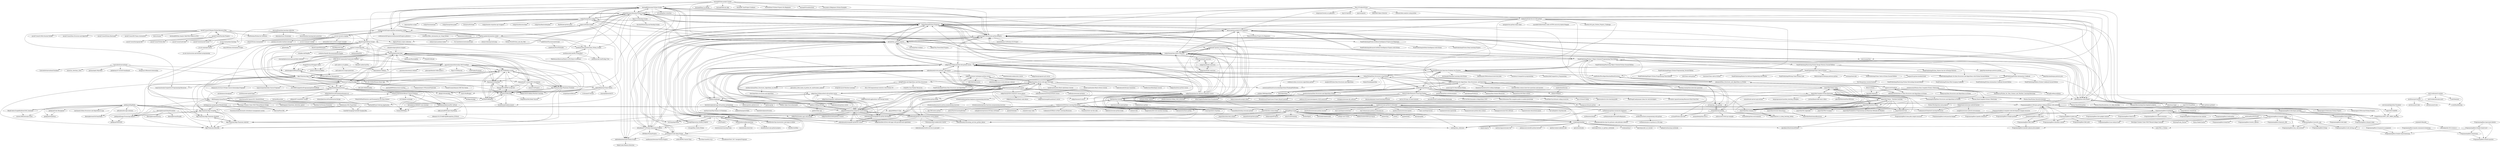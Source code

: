 digraph G {
"hastagAB/Awesome-Python-Scripts" -> "avinashkranjan/Amazing-Python-Scripts"
"hastagAB/Awesome-Python-Scripts" -> "realpython/python-scripts"
"hastagAB/Awesome-Python-Scripts" -> "pamoroso/free-python-books" ["e"=1]
"hastagAB/Awesome-Python-Scripts" -> "ankitdobhal/Awesome-Python-Scripts"
"hastagAB/Awesome-Python-Scripts" -> "avidLearnerInProgress/python-automation-scripts"
"hastagAB/Awesome-Python-Scripts" -> "python-geeks/Automation-scripts"
"hastagAB/Awesome-Python-Scripts" -> "OmkarPathak/Python-Programs"
"hastagAB/Awesome-Python-Scripts" -> "garimasingh128/awesome-python-projects"
"hastagAB/Awesome-Python-Scripts" -> "prathimacode-hub/Awesome_Python_Scripts"
"hastagAB/Awesome-Python-Scripts" -> "kyclark/tiny_python_projects"
"hastagAB/Awesome-Python-Scripts" -> "trananhkma/fucking-awesome-python" ["e"=1]
"hastagAB/Awesome-Python-Scripts" -> "Logan1x/Python-Scripts"
"hastagAB/Awesome-Python-Scripts" -> "fnplus/Python-scripts-collection"
"hastagAB/Awesome-Python-Scripts" -> "ml-tooling/best-of-python" ["e"=1]
"hastagAB/Awesome-Python-Scripts" -> "Arbazkhan4712/Python-Quarantine-Projects"
"Logan1x/Python-Scripts" -> "avidLearnerInProgress/python-automation-scripts"
"Logan1x/Python-Scripts" -> "ankitdobhal/Awesome-Python-Scripts"
"OmkarPathak/Python-Programs" -> "OmkarPathak/Data-Structures-using-Python"
"OmkarPathak/Python-Programs" -> "realpython/python-basics-exercises"
"OmkarPathak/Python-Programs" -> "realpython/python-scripts"
"OmkarPathak/Python-Programs" -> "hastagAB/Awesome-Python-Scripts"
"OmkarPathak/Python-Programs" -> "garimasingh128/awesome-python-projects"
"OmkarPathak/Python-Programs" -> "avinashkranjan/Amazing-Python-Scripts"
"OmkarPathak/Python-Programs" -> "talkpython/100daysofcode-with-python-course"
"OmkarPathak/Python-Programs" -> "kyclark/tiny_python_projects"
"OmkarPathak/Python-Programs" -> "checkcheckzz/python-github-projects"
"OmkarPathak/Python-Programs" -> "prateekiiest/Code-Sleep-Python"
"OmkarPathak/Python-Programs" -> "Akuli/python-tutorial"
"OmkarPathak/Python-Programs" -> "Arbazkhan4712/Python-Quarantine-Projects"
"OmkarPathak/Python-Programs" -> "arvimal/Python-and-OOP"
"OmkarPathak/Python-Programs" -> "arvimal/oop_with_python"
"OmkarPathak/Python-Programs" -> "Apress/python-projects-for-beginners"
"darkprinx/break-the-ice-with-python" -> "aneagoie/ztm-python-cheat-sheet" ["e"=1]
"darkprinx/break-the-ice-with-python" -> "saurabh618/All-Python-codes-of-ZTM-course-by-Andrei-Neagoie" ["e"=1]
"darkprinx/break-the-ice-with-python" -> "Mrinank-Bhowmick/python-beginner-projects"
"darkprinx/break-the-ice-with-python" -> "realpython/python-basics-exercises"
"darkprinx/break-the-ice-with-python" -> "devAmoghS/Python-Interview-Problems-for-Practice"
"darkprinx/break-the-ice-with-python" -> "garimasingh128/awesome-python-projects"
"darkprinx/break-the-ice-with-python" -> "talkpython/100daysofcode-with-python-course"
"darkprinx/break-the-ice-with-python" -> "MTrajK/coding-problems" ["e"=1]
"darkprinx/break-the-ice-with-python" -> "jerry-git/learn-python3" ["e"=1]
"darkprinx/break-the-ice-with-python" -> "Akuli/python-tutorial"
"darkprinx/break-the-ice-with-python" -> "zhiwehu/100_plus_Python_Projects_Challenge" ["e"=1]
"darkprinx/break-the-ice-with-python" -> "OmkarPathak/Python-Programs"
"darkprinx/break-the-ice-with-python" -> "huangsam/ultimate-python" ["e"=1]
"darkprinx/break-the-ice-with-python" -> "ProgrammingHero1/100-plus-python-coding-problems-with-solutions"
"darkprinx/break-the-ice-with-python" -> "kyclark/tiny_python_projects"
"python-geeks/Automation-scripts" -> "avidLearnerInProgress/python-automation-scripts"
"python-geeks/Automation-scripts" -> "avinashkranjan/Amazing-Python-Scripts"
"python-geeks/Automation-scripts" -> "hastagAB/Awesome-Python-Scripts"
"python-geeks/Automation-scripts" -> "Py-Contributors/awesomeScripts" ["e"=1]
"python-geeks/Automation-scripts" -> "codePerfectPlus/awesomeScripts"
"python-geeks/Automation-scripts" -> "cobanov/dataeng-bootcamp" ["e"=1]
"python-geeks/Automation-scripts" -> "HarshCasper/Rotten-Scripts"
"python-geeks/Automation-scripts" -> "prathimacode-hub/Awesome_Python_Scripts"
"python-geeks/Automation-scripts" -> "nitin42/Python-Automation"
"python-geeks/Automation-scripts" -> "Python-World/Python_and_the_Web" ["e"=1]
"python-geeks/Automation-scripts" -> "fnplus/Python-scripts-collection"
"python-geeks/Automation-scripts" -> "ankitdobhal/Awesome-Python-Scripts"
"python-geeks/Automation-scripts" -> "cobanov/paul-graham-turkce" ["e"=1]
"ProgrammingHero1/complete-web-development-bangla-resources" -> "ProgrammingHero1/ema-john-simple-resources"
"ProgrammingHero1/complete-web-development-bangla-resources" -> "ProgrammingHero1/es6-practice-bangla"
"ProgrammingHero1/complete-web-development-bangla-resources" -> "ProgrammingHero1/panda-commerce"
"ProgrammingHero1/complete-web-development-bangla-resources" -> "ProgrammingHero1/simple-portfolio"
"kyclark/tiny_python_projects" -> "garimasingh128/awesome-python-projects"
"kyclark/tiny_python_projects" -> "checkcheckzz/python-github-projects"
"kyclark/tiny_python_projects" -> "Apress/python-projects-for-beginners"
"kyclark/tiny_python_projects" -> "realpython/python-basics-exercises"
"kyclark/tiny_python_projects" -> "OmkarPathak/Python-Programs"
"kyclark/tiny_python_projects" -> "avinashkranjan/Amazing-Python-Scripts"
"kyclark/tiny_python_projects" -> "Arbazkhan4712/Python-Quarantine-Projects"
"kyclark/tiny_python_projects" -> "rlvaugh/Impractical_Python_Projects"
"kyclark/tiny_python_projects" -> "ndleah/python-mini-project"
"kyclark/tiny_python_projects" -> "prateekiiest/Code-Sleep-Python"
"kyclark/tiny_python_projects" -> "stephenh67/python-resources-2019"
"kyclark/tiny_python_projects" -> "hastagAB/Awesome-Python-Scripts"
"kyclark/tiny_python_projects" -> "talkpython/100daysofcode-with-python-course"
"kyclark/tiny_python_projects" -> "reuven/python-workout"
"kyclark/tiny_python_projects" -> "dfinke/Tiny-PowerShell-Projects" ["e"=1]
"talkpython/python-for-absolute-beginners-course" -> "talkpython/100daysofcode-with-python-course"
"talkpython/python-for-absolute-beginners-course" -> "realpython/python-basics-exercises"
"talkpython/python-for-absolute-beginners-course" -> "Akuli/python-tutorial"
"talkpython/python-for-absolute-beginners-course" -> "talkpython/mastering-pycharm-course"
"talkpython/python-for-absolute-beginners-course" -> "Apress/python-projects-for-beginners"
"talkpython/python-for-absolute-beginners-course" -> "garimasingh128/awesome-python-projects"
"talkpython/python-for-absolute-beginners-course" -> "swaroopch/byte-of-python" ["e"=1]
"talkpython/python-for-absolute-beginners-course" -> "OmkarPathak/Python-Programs"
"talkpython/python-for-absolute-beginners-course" -> "kyclark/tiny_python_projects"
"talkpython/python-for-absolute-beginners-course" -> "pamoroso/free-python-books" ["e"=1]
"talkpython/python-for-absolute-beginners-course" -> "stephenh67/python-resources-2019"
"talkpython/python-for-absolute-beginners-course" -> "talkpython/data-driven-web-apps-with-flask"
"talkpython/python-for-absolute-beginners-course" -> "4GeeksAcademy/python-beginner-programming-exercises"
"talkpython/python-for-absolute-beginners-course" -> "ndleah/python-mini-project"
"talkpython/python-for-absolute-beginners-course" -> "huangsam/ultimate-python" ["e"=1]
"avidLearnerInProgress/python-automation-scripts" -> "nitin42/Python-Automation"
"avidLearnerInProgress/python-automation-scripts" -> "python-geeks/Automation-scripts"
"avidLearnerInProgress/python-automation-scripts" -> "Logan1x/Python-Scripts"
"avidLearnerInProgress/python-automation-scripts" -> "hastagAB/Awesome-Python-Scripts"
"avidLearnerInProgress/python-automation-scripts" -> "je-suis-tm/web-scraping"
"avidLearnerInProgress/python-automation-scripts" -> "avinashkranjan/Amazing-Python-Scripts"
"avidLearnerInProgress/python-automation-scripts" -> "avidLearnerInProgress/avidLearnerInProgress.github.io"
"avidLearnerInProgress/python-automation-scripts" -> "weidylan/Office_Automation_by_Using_Python"
"avidLearnerInProgress/python-automation-scripts" -> "himanshub16/MyScripts"
"Akuli/python-tutorial" -> "in28minutes/python-tutorial-for-beginners"
"Akuli/python-tutorial" -> "realpython/python-basics-exercises"
"Akuli/python-tutorial" -> "OmkarPathak/Python-Programs"
"Akuli/python-tutorial" -> "swaroopch/byte-of-python" ["e"=1]
"Akuli/python-tutorial" -> "ProgrammingHero1/100-plus-python-coding-problems-with-solutions"
"Akuli/python-tutorial" -> "jerry-git/learn-python3" ["e"=1]
"Akuli/python-tutorial" -> "talkpython/python-for-absolute-beginners-course"
"Akuli/python-tutorial" -> "talkpython/100daysofcode-with-python-course"
"Akuli/python-tutorial" -> "rasbt/python_reference" ["e"=1]
"Akuli/python-tutorial" -> "Apress/python-projects-for-beginners"
"Akuli/python-tutorial" -> "CodementorIO/Python-Learning-Resources"
"Akuli/python-tutorial" -> "joaoventura/full-speed-python" ["e"=1]
"Akuli/python-tutorial" -> "huangsam/ultimate-python" ["e"=1]
"Akuli/python-tutorial" -> "trekhleb/learn-python" ["e"=1]
"Akuli/python-tutorial" -> "quobit/awesome-python-in-education"
"talkpython/100daysofcode-with-python-course" -> "talkpython/100daysofweb-with-python-course"
"talkpython/100daysofcode-with-python-course" -> "pybites/challenges"
"talkpython/100daysofcode-with-python-course" -> "pybites/100DaysOfCode"
"talkpython/100daysofcode-with-python-course" -> "realpython/python-basics-exercises"
"talkpython/100daysofcode-with-python-course" -> "talkpython/mastering-pycharm-course"
"talkpython/100daysofcode-with-python-course" -> "mikeckennedy/python-jumpstart-course-demos"
"talkpython/100daysofcode-with-python-course" -> "talkpython/python-for-absolute-beginners-course"
"talkpython/100daysofcode-with-python-course" -> "OmkarPathak/Python-Programs"
"talkpython/100daysofcode-with-python-course" -> "garimasingh128/awesome-python-projects"
"talkpython/100daysofcode-with-python-course" -> "kyclark/tiny_python_projects"
"talkpython/100daysofcode-with-python-course" -> "talkpython/data-driven-web-apps-with-flask"
"talkpython/100daysofcode-with-python-course" -> "devAmoghS/Python-Interview-Problems-for-Practice"
"talkpython/100daysofcode-with-python-course" -> "huangsam/ultimate-python" ["e"=1]
"talkpython/100daysofcode-with-python-course" -> "mikeckennedy/write-pythonic-code-demos"
"talkpython/100daysofcode-with-python-course" -> "jerry-git/learn-python3" ["e"=1]
"nitin42/Python-Automation" -> "avidLearnerInProgress/python-automation-scripts"
"nitin42/Python-Automation" -> "shan18/Python-Automation-Scripts"
"dheerajkotwani/GithubVisualizer" -> "dheerajkotwani/GitCheatSheet"
"dheerajkotwani/GithubVisualizer" -> "dheerajkotwani/NewsUp"
"dheerajkotwani/GithubVisualizer" -> "Algo-Phantoms/Welcome"
"dheerajkotwani/GithubVisualizer" -> "dheerajkotwani/Emojify"
"dheerajkotwani/GithubVisualizer" -> "PragatiVerma18/NC_GEU_MK95_Hashtag"
"HITK-TECH-Community/Community-Website" -> "ashishnagpal2498/hackstation"
"HITK-TECH-Community/Community-Website" -> "Harshita248/Scrum-Management"
"HITK-TECH-Community/Community-Website" -> "PragatiVerma18/Snippet-Share"
"HITK-TECH-Community/Community-Website" -> "praveenscience/Internship-LMS-FrontEnd"
"HITK-TECH-Community/Community-Website" -> "Rishabh-malhotraa/Vita" ["e"=1]
"HITK-TECH-Community/Community-Website" -> "preeti13456/CityonBikes"
"PacktPublishing/Mastering-Python-Design-Patterns-Second-Edition" -> "PacktPublishing/Python-3-Object-Oriented-Programming-Third-Edition"
"PacktPublishing/Mastering-Python-Design-Patterns-Second-Edition" -> "PacktPublishing/Python_Master-the-Art-of-Design-Patterns"
"PacktPublishing/Mastering-Python-Design-Patterns-Second-Edition" -> "PacktPublishing/Clean-Code-in-Python"
"PacktPublishing/Mastering-Python-Design-Patterns-Second-Edition" -> "JakubVojvoda/design-patterns-python"
"thewhitetulip/build-app-with-python-antitextbook" -> "thewhitetulip/multiversity"
"thewhitetulip/build-app-with-python-antitextbook" -> "adrianmoisey/learn-python"
"thewhitetulip/build-app-with-python-antitextbook" -> "mattharrison/Tiny-Python-3.6-Notebook" ["e"=1]
"thewhitetulip/build-app-with-python-antitextbook" -> "mikkokotila/jupyter4kids" ["e"=1]
"kirang89/pycrumbs" -> "svaksha/pythonidae"
"kirang89/pycrumbs" -> "kennethreitz/python-guide" ["e"=1]
"kirang89/pycrumbs" -> "thekarangoel/Projects" ["e"=1]
"kirang89/pycrumbs" -> "nemoTyrant/manong" ["e"=1]
"kirang89/pycrumbs" -> "rasbt/python_reference" ["e"=1]
"kirang89/pycrumbs" -> "nryoung/algorithms" ["e"=1]
"kirang89/pycrumbs" -> "douban/dpark" ["e"=1]
"kirang89/pycrumbs" -> "clowwindy/shadowsocks" ["e"=1]
"kirang89/pycrumbs" -> "s16h/py-must-watch" ["e"=1]
"kirang89/pycrumbs" -> "wklken/stackoverflow-py-top-qa" ["e"=1]
"kirang89/pycrumbs" -> "memect/hao" ["e"=1]
"kirang89/pycrumbs" -> "checkcheckzz/python-github-projects"
"kirang89/pycrumbs" -> "nvie/rq" ["e"=1]
"kirang89/pycrumbs" -> "qyuhen/book" ["e"=1]
"kirang89/pycrumbs" -> "binux/pyspider" ["e"=1]
"quobit/awesome-python-in-education" -> "svaksha/pythonidae"
"quobit/awesome-python-in-education" -> "stephenh67/python-resources-2019"
"quobit/awesome-python-in-education" -> "wwj718/awesome-python-in-education-zh"
"quobit/awesome-python-in-education" -> "markusschanta/awesome-jupyter" ["e"=1]
"quobit/awesome-python-in-education" -> "kirang89/pycrumbs"
"quobit/awesome-python-in-education" -> "learn-anything/courses" ["e"=1]
"quobit/awesome-python-in-education" -> "mauhai/awesome-jupyterlab" ["e"=1]
"quobit/awesome-python-in-education" -> "trananhkma/fucking-awesome-python" ["e"=1]
"quobit/awesome-python-in-education" -> "krzjoa/awesome-python-data-science" ["e"=1]
"quobit/awesome-python-in-education" -> "johnjago/awesome-free-software" ["e"=1]
"quobit/awesome-python-in-education" -> "yrgo/awesome-educational-games" ["e"=1]
"quobit/awesome-python-in-education" -> "ml-tooling/best-of-python-dev" ["e"=1]
"quobit/awesome-python-in-education" -> "adrianmoisey/learn-python"
"quobit/awesome-python-in-education" -> "guardrailsio/awesome-python-security" ["e"=1]
"quobit/awesome-python-in-education" -> "learn-anything/curated-lists" ["e"=1]
"jmportilla/Udemy-notes" -> "jmportilla/Udemy---Machine-Learning"
"jmportilla/Udemy-notes" -> "jmportilla/Statistics-Notes"
"jmportilla/Udemy-notes" -> "jmportilla/Data-Science"
"jmportilla/Udemy-notes" -> "jmportilla/Complete-Python-Bootcamp"
"jmportilla/Udemy-notes" -> "jmportilla/Python-for-Algorithms--Data-Structures--and-Interviews"
"jmportilla/Udemy-notes" -> "jmportilla/zero_to_deep_learning_udemy"
"jmportilla/Udemy-notes" -> "jmportilla/data-science-blogs"
"Tanu-N-Prabhu/Python" -> "temporaer/tutorial_ml_gkbionics"
"Tanu-N-Prabhu/Python" -> "xxg1413/python" ["e"=1]
"Tanu-N-Prabhu/Python" -> "realpython/python-basics-exercises"
"Tanu-N-Prabhu/Python" -> "garimasingh128/awesome-python-projects"
"Tanu-N-Prabhu/Python" -> "jupyter/jupyter" ["e"=1]
"Tanu-N-Prabhu/Python" -> "ndleah/python-mini-project"
"Tanu-N-Prabhu/Python" -> "avinashkranjan/Amazing-Python-Scripts"
"Tanu-N-Prabhu/Python" -> "IBM/MAX-Object-Detector" ["e"=1]
"Tanu-N-Prabhu/Python" -> "darkprinx/break-the-ice-with-python"
"Tanu-N-Prabhu/Python" -> "devAmoghS/Python-Interview-Problems-for-Practice"
"Tanu-N-Prabhu/Python" -> "Apress/python-projects-for-beginners"
"Tanu-N-Prabhu/Python" -> "OmkarPathak/Python-Programs"
"Tanu-N-Prabhu/Python" -> "mebauer/data-analysis-using-python" ["e"=1]
"Tanu-N-Prabhu/Python" -> "jerry-git/learn-python3" ["e"=1]
"Tanu-N-Prabhu/Python" -> "exercism/python" ["e"=1]
"rampart81/python-backend-book" -> "Yeri-Kim/python-tutorial-frontend"
"akshitagupta15june/Face-X" -> "srimani-programmer/Breast-Cancer-Predictor"
"akshitagupta15june/Face-X" -> "Niketkumardheeryan/ML-CaPsule"
"akshitagupta15june/Face-X" -> "geekquad/Image-Processing-OpenCV"
"akshitagupta15june/Face-X" -> "ashishsahu1/ML-ProjectYard"
"akshitagupta15june/Face-X" -> "codezonediitj/pydatastructs"
"akshitagupta15june/Face-X" -> "CoinShift-Imaging/CoinShift-Imaging-Box"
"akshitagupta15june/Face-X" -> "kritikaparmar-programmer/HealthCheck"
"akshitagupta15june/Face-X" -> "akshitagupta15june/lane_detection_opencv"
"akshitagupta15june/Face-X" -> "Algo-Phantoms/Algo-ScriptML"
"akshitagupta15june/Face-X" -> "Developer-Student-Clubs-VSSUT-Burla/Master-PyAlgo"
"akshitagupta15june/Face-X" -> "harshita214/Chrome-Extension" ["e"=1]
"arvimal/oop_with_python" -> "ariannedee/oop-python"
"pybites/challenges" -> "pybites/100DaysOfCode"
"pybites/challenges" -> "talkpython/100daysofcode-with-python-course"
"pybites/challenges" -> "pybites/pybites.github.io-src"
"pybites/challenges" -> "mikeckennedy/write-pythonic-code-demos"
"pybites/challenges" -> "mikeckennedy/python-jumpstart-course-demos"
"pybites/challenges" -> "talkpython/100daysofweb-with-python-course"
"pybites/challenges" -> "realpython/python-basics-exercises"
"pybites/challenges" -> "mikeckennedy/python-switch"
"pybites/challenges" -> "pybites/pytip"
"pybites/challenges" -> "PyBites-Open-Source/karmabot"
"pybites/challenges" -> "talkpython/modern-apis-with-fastapi" ["e"=1]
"pybites/challenges" -> "kyclark/tiny_python_projects"
"pybites/challenges" -> "thewhitetulip/build-app-with-python-antitextbook"
"je-suis-tm/web-scraping" -> "je-suis-tm/machine-learning"
"je-suis-tm/web-scraping" -> "je-suis-tm/graph-theory"
"je-suis-tm/web-scraping" -> "janlukasschroeder/realtime-newsapi"
"je-suis-tm/web-scraping" -> "avidLearnerInProgress/python-automation-scripts"
"je-suis-tm/web-scraping" -> "je-suis-tm/quant-trading" ["e"=1]
"je-suis-tm/web-scraping" -> "metacall/ml-news-article-scraper-example"
"HarshCasper/Rotten-Scripts" -> "TesseractCoding/NeoAlgo"
"HarshCasper/Rotten-Scripts" -> "avinashkranjan/Amazing-Python-Scripts"
"HarshCasper/Rotten-Scripts" -> "smaranjitghose/doc2pen"
"HarshCasper/Rotten-Scripts" -> "github/india" ["e"=1]
"HarshCasper/Rotten-Scripts" -> "deepanshu1422/List-Of-Open-Source-Internships-Programs" ["e"=1]
"HarshCasper/Rotten-Scripts" -> "tapaswenipathak/Open-Source-Programs" ["e"=1]
"HarshCasper/Rotten-Scripts" -> "codezonediitj/pydatastructs"
"HarshCasper/Rotten-Scripts" -> "akshitagupta15june/Face-X"
"HarshCasper/Rotten-Scripts" -> "HarshCasper/Brihaspati"
"HarshCasper/Rotten-Scripts" -> "VedantKhairnar/Cheat-Sheets"
"HarshCasper/Rotten-Scripts" -> "AsishRaju/450-DSA" ["e"=1]
"HarshCasper/Rotten-Scripts" -> "smv1999/CompetitiveProgrammingQuestionBank" ["e"=1]
"HarshCasper/Rotten-Scripts" -> "prathimacode-hub/Awesome_Python_Scripts"
"HarshCasper/Rotten-Scripts" -> "smaranjitghose/awesome-portfolio-websites" ["e"=1]
"HarshCasper/Rotten-Scripts" -> "rpotter12/whatsapp-play"
"TesseractCoding/NeoAlgo" -> "Algo-Phantoms/Algo-Tree"
"TesseractCoding/NeoAlgo" -> "HarshCasper/Rotten-Scripts"
"TesseractCoding/NeoAlgo" -> "smaranjitghose/doc2pen"
"TesseractCoding/NeoAlgo" -> "VedantKhairnar/Cheat-Sheets"
"TesseractCoding/NeoAlgo" -> "smv1999/CompetitiveProgrammingQuestionBank" ["e"=1]
"TesseractCoding/NeoAlgo" -> "codezonediitj/pydatastructs"
"TesseractCoding/NeoAlgo" -> "praveenscience/Internship-LMS-FrontEnd"
"TesseractCoding/NeoAlgo" -> "DSC-JSS-NOIDA/foss-events"
"TesseractCoding/NeoAlgo" -> "avinashkranjan/Amazing-Python-Scripts"
"TesseractCoding/NeoAlgo" -> "deepanshu1422/List-Of-Open-Source-Internships-Programs" ["e"=1]
"TesseractCoding/NeoAlgo" -> "FazeelUsmani/Amazon-SDE-Test-Series" ["e"=1]
"TesseractCoding/NeoAlgo" -> "Abhijit2505/eduAlgo"
"TesseractCoding/NeoAlgo" -> "kunal-kushwaha/Competitive-Programming-Resources" ["e"=1]
"TesseractCoding/NeoAlgo" -> "tapaswenipathak/Open-Source-Programs" ["e"=1]
"TesseractCoding/NeoAlgo" -> "chaharnishant11/PlacmentPrepGuide" ["e"=1]
"mikeckennedy/write-pythonic-code-demos" -> "mikeckennedy/python-jumpstart-course-demos"
"mikeckennedy/write-pythonic-code-demos" -> "mikeckennedy/python-for-entrepreneurs-course-demos"
"mikeckennedy/write-pythonic-code-demos" -> "talkpython/mastering-pycharm-course"
"mikeckennedy/write-pythonic-code-demos" -> "mikeckennedy/mongodb-quickstart-course"
"mikeckennedy/write-pythonic-code-demos" -> "mikeckennedy/consuming_services_python_demos"
"mikeckennedy/write-pythonic-code-demos" -> "pybites/challenges"
"mikeckennedy/write-pythonic-code-demos" -> "mikeckennedy/cookiecutter-course"
"mikeckennedy/write-pythonic-code-demos" -> "mikeckennedy/mongodb-for-python-developers"
"mikeckennedy/write-pythonic-code-demos" -> "talkpython/100daysofcode-with-python-course"
"mikeckennedy/write-pythonic-code-demos" -> "talkpython/pragmatic-git-course"
"mikeckennedy/write-pythonic-code-demos" -> "mikeckennedy/ten-tips-for-pythonic-code-jetbrains-webcast"
"mikeckennedy/write-pythonic-code-demos" -> "talkpython/100daysofweb-with-python-course"
"mikeckennedy/write-pythonic-code-demos" -> "mikeckennedy/python-switch"
"mikeckennedy/write-pythonic-code-demos" -> "talkpython/async-techniques-python-course"
"stephenh67/python-resources-2019" -> "realpython/python-basics-exercises"
"stephenh67/python-resources-2019" -> "adrianmoisey/learn-python"
"stephenh67/python-resources-2019" -> "quobit/awesome-python-in-education"
"jamesctucker/Fantastic-Front-End-Toolbox" -> "opheron/electric-hive-learning-guide"
"jamesctucker/Fantastic-Front-End-Toolbox" -> "RealToughCandy/project-ideas-for-web-developers" ["e"=1]
"jamesctucker/Fantastic-Front-End-Toolbox" -> "prabhupant/python-ds"
"jamesctucker/Fantastic-Front-End-Toolbox" -> "devcenter-square/Learning-Resource-Path-Front-End" ["e"=1]
"jamesctucker/Fantastic-Front-End-Toolbox" -> "fnplus/community-project-ideas" ["e"=1]
"jamesctucker/Fantastic-Front-End-Toolbox" -> "Xtremilicious/ProjectLearn-Project-Based-Learning" ["e"=1]
"jamesctucker/Fantastic-Front-End-Toolbox" -> "andrews1022/web-development-2020-course-list" ["e"=1]
"jamesctucker/Fantastic-Front-End-Toolbox" -> "cweagans/awesome-diy-software" ["e"=1]
"jamesctucker/Fantastic-Front-End-Toolbox" -> "binconsole/project-based-learning-frontend" ["e"=1]
"jamesctucker/Fantastic-Front-End-Toolbox" -> "nas5w/100-days-of-code-frontend" ["e"=1]
"jamesctucker/Fantastic-Front-End-Toolbox" -> "purcellconsult/Cracking-Python-Bootcamp"
"jamesctucker/Fantastic-Front-End-Toolbox" -> "SVCE-ACM/A-December-of-Algorithms-2019"
"jamesctucker/Fantastic-Front-End-Toolbox" -> "AlbertoMontalesi/The-complete-guide-to-modern-JavaScript" ["e"=1]
"jamesctucker/Fantastic-Front-End-Toolbox" -> "PizzaPokerGuy/ultimate-coding-resources" ["e"=1]
"jamesctucker/Fantastic-Front-End-Toolbox" -> "Just-A-Visitor/Coding"
"rlvaugh/Impractical_Python_Projects" -> "rlvaugh/Real_World_Python"
"rlvaugh/Impractical_Python_Projects" -> "kyclark/tiny_python_projects"
"rlvaugh/Impractical_Python_Projects" -> "checkcheckzz/python-github-projects"
"rlvaugh/Impractical_Python_Projects" -> "Arbazkhan4712/Python-Quarantine-Projects"
"je-suis-tm/graph-theory" -> "je-suis-tm/machine-learning"
"je-suis-tm/graph-theory" -> "je-suis-tm/recursion-and-dynamic-programming"
"ProgrammingHero1/self_driving_car" -> "ProgrammingHero1/leader-board-bootstrap"
"checkcheckzz/python-github-projects" -> "svaksha/pythonidae"
"checkcheckzz/python-github-projects" -> "kyclark/tiny_python_projects"
"checkcheckzz/python-github-projects" -> "rasbt/python_reference" ["e"=1]
"checkcheckzz/python-github-projects" -> "checkcheckzz/coding-questions"
"checkcheckzz/python-github-projects" -> "kirang89/pycrumbs"
"checkcheckzz/python-github-projects" -> "StijnMiroslav/top-starred-devs-and-repos-to-follow"
"checkcheckzz/python-github-projects" -> "OmkarPathak/Python-Programs"
"checkcheckzz/python-github-projects" -> "nryoung/algorithms" ["e"=1]
"checkcheckzz/python-github-projects" -> "rlvaugh/Impractical_Python_Projects"
"checkcheckzz/python-github-projects" -> "garimasingh128/awesome-python-projects"
"checkcheckzz/python-github-projects" -> "Arbazkhan4712/Python-Quarantine-Projects"
"checkcheckzz/python-github-projects" -> "prateekiiest/Code-Sleep-Python"
"checkcheckzz/python-github-projects" -> "jtuz/Projects"
"checkcheckzz/python-github-projects" -> "avinashkranjan/Amazing-Python-Scripts"
"checkcheckzz/python-github-projects" -> "checkcheckzz/scala-github-projects"
"svaksha/pythonidae" -> "kirang89/pycrumbs"
"svaksha/pythonidae" -> "checkcheckzz/python-github-projects"
"svaksha/pythonidae" -> "quobit/awesome-python-in-education"
"svaksha/pythonidae" -> "sujitpal/statlearning-notebooks" ["e"=1]
"svaksha/pythonidae" -> "enjalot/algovis" ["e"=1]
"svaksha/pythonidae" -> "matteocrippa/awesome-vim" ["e"=1]
"svaksha/pythonidae" -> "rasbt/python_reference" ["e"=1]
"svaksha/pythonidae" -> "ujjwalkarn/DataSciencePython" ["e"=1]
"svaksha/pythonidae" -> "jrjohansson/scientific-python-lectures" ["e"=1]
"svaksha/pythonidae" -> "ipython-books/cookbook-code" ["e"=1]
"svaksha/pythonidae" -> "ogrisel/notebooks" ["e"=1]
"svaksha/pythonidae" -> "carljv/Will_it_Python"
"svaksha/pythonidae" -> "rasbt/algorithms_in_ipython_notebooks" ["e"=1]
"svaksha/pythonidae" -> "svaksha/Julia.jl" ["e"=1]
"svaksha/pythonidae" -> "ogrisel/parallel_ml_tutorial" ["e"=1]
"prabhupant/python-ds" -> "OmkarPathak/Data-Structures-using-Python"
"prabhupant/python-ds" -> "tylerlaberge/PyPattyrn" ["e"=1]
"prabhupant/python-ds" -> "ieshreya/Data-Science-Resources"
"prabhupant/python-ds" -> "MTrajK/coding-problems" ["e"=1]
"prabhupant/python-ds" -> "keon/algorithms" ["e"=1]
"prabhupant/python-ds" -> "khuyentran1401/Data-science" ["e"=1]
"prabhupant/python-ds" -> "devAmoghS/Python-Interview-Problems-for-Practice"
"prabhupant/python-ds" -> "trananhkma/fucking-awesome-python" ["e"=1]
"prabhupant/python-ds" -> "huangsam/ultimate-python" ["e"=1]
"prabhupant/python-ds" -> "jamesctucker/Fantastic-Front-End-Toolbox"
"prabhupant/python-ds" -> "prakhar1989/Algorithms" ["e"=1]
"prabhupant/python-ds" -> "grantjenks/python-sortedcontainers" ["e"=1]
"prabhupant/python-ds" -> "jmportilla/Python-for-Algorithms--Data-Structures--and-Interviews"
"prabhupant/python-ds" -> "cobanov/Helpers"
"prabhupant/python-ds" -> "shushrutsharma/Data-Structures-and-Algorithms-Python"
"avinashkranjan/Amazing-Python-Scripts" -> "hastagAB/Awesome-Python-Scripts"
"avinashkranjan/Amazing-Python-Scripts" -> "garimasingh128/awesome-python-projects"
"avinashkranjan/Amazing-Python-Scripts" -> "HarshCasper/Rotten-Scripts"
"avinashkranjan/Amazing-Python-Scripts" -> "python-geeks/Automation-scripts"
"avinashkranjan/Amazing-Python-Scripts" -> "ndleah/python-mini-project"
"avinashkranjan/Amazing-Python-Scripts" -> "TesseractCoding/NeoAlgo"
"avinashkranjan/Amazing-Python-Scripts" -> "smaranjitghose/doc2pen"
"avinashkranjan/Amazing-Python-Scripts" -> "OmkarPathak/Python-Programs"
"avinashkranjan/Amazing-Python-Scripts" -> "prathimacode-hub/Awesome_Python_Scripts"
"avinashkranjan/Amazing-Python-Scripts" -> "ghanteyyy/nppy"
"avinashkranjan/Amazing-Python-Scripts" -> "realpython/python-scripts"
"avinashkranjan/Amazing-Python-Scripts" -> "kyclark/tiny_python_projects"
"avinashkranjan/Amazing-Python-Scripts" -> "Tejas1510/Hacking-Scripts"
"avinashkranjan/Amazing-Python-Scripts" -> "VedantKhairnar/Cheat-Sheets"
"avinashkranjan/Amazing-Python-Scripts" -> "akshitagupta15june/Face-X"
"ndleah/python-mini-project" -> "garimasingh128/awesome-python-projects"
"ndleah/python-mini-project" -> "ghanteyyy/nppy"
"ndleah/python-mini-project" -> "avinashkranjan/Amazing-Python-Scripts"
"ndleah/python-mini-project" -> "kishanrajput23/Personal-Python-Projects"
"ndleah/python-mini-project" -> "Mrinank-Bhowmick/python-beginner-projects"
"ndleah/python-mini-project" -> "kyclark/tiny_python_projects"
"ndleah/python-mini-project" -> "Apress/python-projects-for-beginners"
"ndleah/python-mini-project" -> "realpython/python-basics-exercises"
"ndleah/python-mini-project" -> "arvimal/oop_with_python"
"ndleah/python-mini-project" -> "OmkarPathak/Python-Programs"
"ndleah/python-mini-project" -> "Python-World/python-mini-projects" ["e"=1]
"CodementorIO/Python-Learning-Resources" -> "adrianmoisey/learn-python"
"CodementorIO/Python-Learning-Resources" -> "Akuli/python-tutorial"
"CodementorIO/Python-Learning-Resources" -> "hangtwenty/dive-into-machine-learning" ["e"=1]
"CodementorIO/Python-Learning-Resources" -> "stephenh67/python-resources-2019"
"CodementorIO/Python-Learning-Resources" -> "lijin-THU/notes-python" ["e"=1]
"CodementorIO/Python-Learning-Resources" -> "qiwsir/StarterLearningPython" ["e"=1]
"CodementorIO/Python-Learning-Resources" -> "CodementorIO/Android-Learning-Resources"
"CodementorIO/Python-Learning-Resources" -> "codingforentrepreneurs/30-Days-of-Python" ["e"=1]
"CodementorIO/Python-Learning-Resources" -> "phodal/ideabook" ["e"=1]
"CodementorIO/Python-Learning-Resources" -> "rolando/scrapy-redis" ["e"=1]
"CodementorIO/Python-Learning-Resources" -> "CodementorIO/Ruby-on-Rails-Learning-Resources"
"CodementorIO/Python-Learning-Resources" -> "Yixiaohan/show-me-the-code" ["e"=1]
"CodementorIO/Python-Learning-Resources" -> "swaroopch/byte-of-python" ["e"=1]
"CodementorIO/Python-Learning-Resources" -> "jobbole/awesome-python-books" ["e"=1]
"CodementorIO/Python-Learning-Resources" -> "douban/code" ["e"=1]
"smaranjitghose/doc2pen" -> "praveenscience/Internship-LMS-FrontEnd"
"smaranjitghose/doc2pen" -> "Manthan933/Manthan"
"smaranjitghose/doc2pen" -> "purnima143/Kurakoo"
"smaranjitghose/doc2pen" -> "DSC-JSS-NOIDA/foss-events"
"smaranjitghose/doc2pen" -> "Algo-Phantoms/Algo-Phantoms-Frontend"
"smaranjitghose/doc2pen" -> "ALPHAVIO/BlogSite"
"smaranjitghose/doc2pen" -> "ashishnagpal2498/hackstation"
"smaranjitghose/doc2pen" -> "TesseractCoding/NeoAlgo"
"smaranjitghose/doc2pen" -> "khannakshat7/Elektra"
"smaranjitghose/doc2pen" -> "HITK-TECH-Community/Community-Website"
"smaranjitghose/doc2pen" -> "Algo-Phantoms/Algo-Tree"
"smaranjitghose/doc2pen" -> "himanshu007-creator/SFC-foundations"
"smaranjitghose/doc2pen" -> "smaranjitghose/awesome-portfolio-websites" ["e"=1]
"smaranjitghose/doc2pen" -> "nilisha-jais/Musicophilia" ["e"=1]
"smaranjitghose/doc2pen" -> "Praful932/Kitabe" ["e"=1]
"realpython/python-scripts" -> "hastagAB/Awesome-Python-Scripts"
"realpython/python-scripts" -> "realpython/list-of-python-api-wrappers" ["e"=1]
"realpython/python-scripts" -> "OmkarPathak/Python-Programs"
"realpython/python-scripts" -> "realpython/python-basics-exercises"
"realpython/python-scripts" -> "realpython/discover-flask" ["e"=1]
"realpython/python-scripts" -> "realpython/flask-boilerplate" ["e"=1]
"realpython/python-scripts" -> "RealHacker/python-gems" ["e"=1]
"realpython/python-scripts" -> "avinashkranjan/Amazing-Python-Scripts"
"realpython/python-scripts" -> "bamos/python-scripts"
"realpython/python-scripts" -> "realpython/materials" ["e"=1]
"realpython/python-scripts" -> "realpython/python-guide" ["e"=1]
"realpython/python-scripts" -> "Logan1x/Python-Scripts"
"realpython/python-scripts" -> "rasbt/python_reference" ["e"=1]
"realpython/python-scripts" -> "brennerm/PyTricks" ["e"=1]
"realpython/python-scripts" -> "nryoung/algorithms" ["e"=1]
"jmportilla/Complete-Python-Bootcamp" -> "jmportilla/Python-for-Algorithms--Data-Structures--and-Interviews"
"jmportilla/Complete-Python-Bootcamp" -> "jmportilla/Udemy-notes"
"jmportilla/Complete-Python-Bootcamp" -> "jmportilla/Udemy---Machine-Learning"
"jmportilla/Complete-Python-Bootcamp" -> "Pierian-Data/Complete-Python-3-Bootcamp" ["e"=1]
"jmportilla/Complete-Python-Bootcamp" -> "jmportilla/Statistics-Notes"
"jmportilla/Complete-Python-Bootcamp" -> "jmportilla/Data-Science"
"jmportilla/Complete-Python-Bootcamp" -> "jmportilla/zero_to_deep_learning_udemy"
"jmportilla/Complete-Python-Bootcamp" -> "rasbt/python_reference" ["e"=1]
"jmportilla/Complete-Python-Bootcamp" -> "schoolofcode-me/rest-api-sections" ["e"=1]
"jmportilla/Complete-Python-Bootcamp" -> "lazyprogrammer/machine_learning_examples" ["e"=1]
"jmportilla/Complete-Python-Bootcamp" -> "justmarkham/scikit-learn-videos" ["e"=1]
"jmportilla/Complete-Python-Bootcamp" -> "Pierian-Data/Python-Narrative-Journey"
"jmportilla/Complete-Python-Bootcamp" -> "jakevdp/WhirlwindTourOfPython" ["e"=1]
"jmportilla/Complete-Python-Bootcamp" -> "jmportilla/interview"
"jmportilla/Complete-Python-Bootcamp" -> "ujjwalkarn/DataSciencePython" ["e"=1]
"ankitdobhal/Awesome-Python-Scripts" -> "HakinCodes/Malaria-Detection"
"PacktPublishing/Expert-Python-Programming_Second-Edition" -> "PacktPublishing/Expert-Python-Programming-Third-Edition"
"pybites/100DaysOfCode" -> "pybites/challenges"
"pybites/100DaysOfCode" -> "talkpython/100daysofcode-with-python-course"
"pybites/100DaysOfCode" -> "mikeckennedy/python-jumpstart-course-demos"
"pybites/100DaysOfCode" -> "pybites/bday-app"
"PacktPublishing/Clean-Code-in-Python" -> "PacktPublishing/Python-3-Object-Oriented-Programming-Third-Edition"
"PacktPublishing/Clean-Code-in-Python" -> "PacktPublishing/Mastering-Python-Design-Patterns-Second-Edition"
"PacktPublishing/Clean-Code-in-Python" -> "PacktPublishing/Clean-Code-in-Python-Second-Edition"
"PacktPublishing/Clean-Code-in-Python" -> "zedr/clean-code-python" ["e"=1]
"PacktPublishing/Clean-Code-in-Python" -> "PacktPublishing/Python-Automation-Cookbook"
"PacktPublishing/Clean-Code-in-Python" -> "rmariano/Clean-code-in-Python"
"PacktPublishing/Clean-Code-in-Python" -> "PacktPublishing/Hands-On-Software-Engineering-with-Python"
"PacktPublishing/Clean-Code-in-Python" -> "PacktPublishing/Writing-Clean-Python-Code"
"PacktPublishing/Clean-Code-in-Python" -> "RefactoringGuru/design-patterns-python" ["e"=1]
"PacktPublishing/Clean-Code-in-Python" -> "PacktPublishing/Expert-Python-Programming-Third-Edition"
"PacktPublishing/Clean-Code-in-Python" -> "rampart81/python-backend-book"
"PacktPublishing/Clean-Code-in-Python" -> "cosmicpython/code" ["e"=1]
"PacktPublishing/Clean-Code-in-Python" -> "PacktPublishing/Hands-On-Data-Structures-and-Algorithms-with-Python-Second-Edition"
"IndianOpenSourceFoundation/dynamic-cli" -> "IndianOpenSourceFoundation/iosf-design"
"IndianOpenSourceFoundation/dynamic-cli" -> "codezonediitj/pydatastructs"
"IndianOpenSourceFoundation/dynamic-cli" -> "abhijeet007rocks8/Dev-Scripts" ["e"=1]
"IndianOpenSourceFoundation/dynamic-cli" -> "TusharAMD/Runn"
"4GeeksAcademy/python-beginner-programming-exercises" -> "4GeeksAcademy/python-functions-programming-exercises"
"4GeeksAcademy/python-beginner-programming-exercises" -> "4GeeksAcademy/master-python-programming-exercises"
"realpython/python-basics-exercises" -> "garimasingh128/awesome-python-projects"
"realpython/python-basics-exercises" -> "talkpython/100daysofcode-with-python-course"
"realpython/python-basics-exercises" -> "stephenh67/python-resources-2019"
"realpython/python-basics-exercises" -> "OmkarPathak/Python-Programs"
"realpython/python-basics-exercises" -> "kyclark/tiny_python_projects"
"realpython/python-basics-exercises" -> "realpython/book2-exercises"
"realpython/python-basics-exercises" -> "devAmoghS/Python-Interview-Problems-for-Practice"
"realpython/python-basics-exercises" -> "realpython/python-scripts"
"realpython/python-basics-exercises" -> "talkpython/python-for-absolute-beginners-course"
"realpython/python-basics-exercises" -> "Apress/python-projects-for-beginners"
"realpython/python-basics-exercises" -> "Akuli/python-tutorial"
"realpython/python-basics-exercises" -> "PacktPublishing/Python-3-Object-Oriented-Programming-Third-Edition"
"realpython/python-basics-exercises" -> "realpython/book3-exercises"
"realpython/python-basics-exercises" -> "exercism/python" ["e"=1]
"realpython/python-basics-exercises" -> "avinashkranjan/Amazing-Python-Scripts"
"talkpython/async-techniques-python-course" -> "alex-sherman/unsync" ["e"=1]
"talkpython/async-techniques-python-course" -> "talkpython/data-driven-web-apps-with-flask"
"talkpython/async-techniques-python-course" -> "mikeckennedy/async-await-jetbrains-webcast" ["e"=1]
"jmportilla/Udemy---Machine-Learning" -> "jmportilla/Udemy-notes"
"jmportilla/Udemy---Machine-Learning" -> "jmportilla/Statistics-Notes"
"jmportilla/Udemy---Machine-Learning" -> "jmportilla/Data-Science"
"jmportilla/Udemy---Machine-Learning" -> "jmportilla/zero_to_deep_learning_udemy"
"jmportilla/Udemy---Machine-Learning" -> "jmportilla/Probabilistic-Programming-and-Bayesian-Methods-for-Hackers"
"jmportilla/Udemy---Machine-Learning" -> "jmportilla/SQL-Appendix"
"jmportilla/Udemy---Machine-Learning" -> "jmportilla/Web-Scraping"
"jmportilla/Udemy---Machine-Learning" -> "jmportilla/interview"
"Algo-Phantoms/Algo-Tree" -> "TesseractCoding/NeoAlgo"
"Algo-Phantoms/Algo-Tree" -> "Algo-Phantoms/Algo-Phantoms-Frontend"
"Algo-Phantoms/Algo-Tree" -> "DSC-JSS-NOIDA/foss-events"
"Algo-Phantoms/Algo-Tree" -> "Algo-Phantoms/Algo-ScriptML"
"Algo-Phantoms/Algo-Tree" -> "Algo-Phantoms/Algo-Phantoms-Backend"
"Algo-Phantoms/Algo-Tree" -> "Algo-Phantoms/Algo-Phantoms-Android"
"Algo-Phantoms/Algo-Tree" -> "smaranjitghose/doc2pen"
"Algo-Phantoms/Algo-Tree" -> "codezonediitj/pydatastructs"
"Algo-Phantoms/Algo-Tree" -> "geekquad/Image-Processing-OpenCV"
"Algo-Phantoms/Algo-Tree" -> "himanshu007-creator/SFC-foundations"
"Algo-Phantoms/Algo-Tree" -> "Developer-Student-Clubs-VSSUT-Burla/Master-PyAlgo"
"Algo-Phantoms/Algo-Tree" -> "Algo-Phantoms/Welcome"
"Algo-Phantoms/Algo-Tree" -> "purnima143/Kurakoo"
"Algo-Phantoms/Algo-Tree" -> "DSC-JSS-NOIDA/Plasma-Donor-App"
"Algo-Phantoms/Algo-Tree" -> "Manthan933/Manthan"
"PacktPublishing/Python-Artificial-Intelligence-Projects-for-Beginners" -> "Apress/python-projects-for-beginners"
"PacktPublishing/Python-Artificial-Intelligence-Projects-for-Beginners" -> "PacktPublishing/Python-Deep-Learning-Projects"
"PacktPublishing/Python-Artificial-Intelligence-Projects-for-Beginners" -> "PacktPublishing/Advanced-Artificial-Intelligence-Projects-with-Python"
"PacktPublishing/Python-Artificial-Intelligence-Projects-for-Beginners" -> "PacktPublishing/Artificial-Intelligence-with-Python" ["e"=1]
"madewithml/lessons" -> "cobanov/Helpers"
"ProgrammingHero1/100-plus-python-coding-problems-with-solutions" -> "ProgrammingHero1/predict-iphone-price-project"
"ProgrammingHero1/100-plus-python-coding-problems-with-solutions" -> "ProgrammingHero1/BS_Word"
"ProgrammingHero1/100-plus-python-coding-problems-with-solutions" -> "in28minutes/python-tutorial-for-beginners"
"ProgrammingHero1/100-plus-python-coding-problems-with-solutions" -> "ProgrammingHero1/audiobook"
"ProgrammingHero1/100-plus-python-coding-problems-with-solutions" -> "ProgrammingHero1/simple-portfolio"
"ProgrammingHero1/100-plus-python-coding-problems-with-solutions" -> "Akuli/python-tutorial"
"ProgrammingHero1/100-plus-python-coding-problems-with-solutions" -> "ProgrammingHero1/snap_dead"
"ProgrammingHero1/100-plus-python-coding-problems-with-solutions" -> "ProgrammingHero1/panda-commerce"
"ProgrammingHero1/100-plus-python-coding-problems-with-solutions" -> "ProgrammingHero1/complete-web-development-bangla-resources"
"ProgrammingHero1/100-plus-python-coding-problems-with-solutions" -> "ProgrammingHero1/developer-portfolio"
"ProgrammingHero1/100-plus-python-coding-problems-with-solutions" -> "ProgrammingHero1/dynamic-context"
"ProgrammingHero1/100-plus-python-coding-problems-with-solutions" -> "garimasingh128/awesome-python-projects"
"ProgrammingHero1/100-plus-python-coding-problems-with-solutions" -> "ProgrammingHero1/redux-cart"
"ProgrammingHero1/100-plus-python-coding-problems-with-solutions" -> "ProgrammingHero1/self_driving_car"
"ProgrammingHero1/100-plus-python-coding-problems-with-solutions" -> "zonayedpca/js.zonayed.me" ["e"=1]
"codePerfectPlus/awesomeScripts" -> "codePerfectPlus/PyEmailer"
"MakinGiants/awesome-android-learner" -> "yongjhih/awesome-android-awesomeness"
"MakinGiants/awesome-android-learner" -> "CodementorIO/Android-Learning-Resources"
"realpython/book2-exercises" -> "realpython/book3-exercises"
"realpython/book2-exercises" -> "realpython/book1-exercises"
"realpython/book3-exercises" -> "realpython/book2-exercises"
"realpython/book3-exercises" -> "realpython/book1-exercises"
"kritikaparmar-programmer/HealthCheck" -> "geekquad/Image-Processing-OpenCV"
"kritikaparmar-programmer/HealthCheck" -> "flow2ml/Flow2ML"
"kritikaparmar-programmer/HealthCheck" -> "Swarnimashukla/Automatic-attendance-management-system"
"kritikaparmar-programmer/HealthCheck" -> "Algo-Phantoms/Algo-ScriptML"
"mjwestcott/Goodrich" -> "jihoonerd/Data_Structures_and_Algorithms_in_Python"
"mjwestcott/Goodrich" -> "wdlcameron/Solutions-to-Data-Structures-and-Algorithms-in-Python"
"mjwestcott/Goodrich" -> "kantefier/algonauts"
"mjwestcott/Goodrich" -> "shenxiangzhuang/Data-Structures-and-Algorithms-in-Python"
"mjwestcott/Goodrich" -> "findmyway/Data-Structures-and-Algorithms-in-Python"
"anvil-works/anvil-runtime" -> "anvilistas/anvil-extras"
"anvil-works/anvil-runtime" -> "talkpython/anvil-course"
"anvil-works/anvil-runtime" -> "s-cork/HashRouting"
"anvil-works/anvil-runtime" -> "anvil-works/awesome-anvil"
"anvil-works/anvil-runtime" -> "s-cork/Tabulator"
"ProgrammingHero1/BS_Word" -> "ProgrammingHero1/predict-iphone-price-project"
"ProgrammingHero1/BS_Word" -> "ProgrammingHero1/100-plus-python-coding-problems-with-solutions"
"devAmoghS/Python-Interview-Problems-for-Practice" -> "learning-zone/python-interview-questions" ["e"=1]
"devAmoghS/Python-Interview-Problems-for-Practice" -> "OmkarPathak/Data-Structures-using-Python"
"devAmoghS/Python-Interview-Problems-for-Practice" -> "devAmoghS/Machine-Learning-with-Python" ["e"=1]
"devAmoghS/Python-Interview-Problems-for-Practice" -> "realpython/python-basics-exercises"
"devAmoghS/Python-Interview-Problems-for-Practice" -> "khanhnamle1994/technical-interview-prep" ["e"=1]
"devAmoghS/Python-Interview-Problems-for-Practice" -> "jmportilla/Python-for-Algorithms--Data-Structures--and-Interviews"
"devAmoghS/Python-Interview-Problems-for-Practice" -> "MTrajK/coding-problems" ["e"=1]
"devAmoghS/Python-Interview-Problems-for-Practice" -> "jihoonerd/Data_Structures_and_Algorithms_in_Python"
"devAmoghS/Python-Interview-Problems-for-Practice" -> "PacktPublishing/Python-3-Object-Oriented-Programming-Third-Edition"
"devAmoghS/Python-Interview-Problems-for-Practice" -> "codePerfectPlus/AlgorithmsAndDataStructure"
"devAmoghS/Python-Interview-Problems-for-Practice" -> "omonimus1/competitive-programming" ["e"=1]
"devAmoghS/Python-Interview-Problems-for-Practice" -> "talkpython/100daysofcode-with-python-course"
"devAmoghS/Python-Interview-Problems-for-Practice" -> "prabhupant/python-ds"
"devAmoghS/Python-Interview-Problems-for-Practice" -> "garimasingh128/awesome-python-projects"
"devAmoghS/Python-Interview-Problems-for-Practice" -> "anantkaushik/Competitive_Programming" ["e"=1]
"ayushi7rawat/Youtube-Projects" -> "ayushi7rawat/Ultimate-Python-Resource-Hub"
"ayushi7rawat/Youtube-Projects" -> "ayushi7rawat/ayushi7rawat"
"ayushi7rawat/Youtube-Projects" -> "ayushi7rawat/Instagram-Bot"
"ayushi7rawat/Youtube-Projects" -> "ayushi7rawat/LeetCode"
"ayushi7rawat/Youtube-Projects" -> "ayushi7rawat/Twitter-Bot"
"himanshu007-creator/SFC-foundations" -> "manav014/Project1"
"himanshu007-creator/SFC-foundations" -> "Algo-Phantoms/Algo-Phantoms-Frontend"
"himanshu007-creator/SFC-foundations" -> "purnima143/Kurakoo"
"himanshu007-creator/SFC-foundations" -> "DSC-JSS-NOIDA/foss-events"
"himanshu007-creator/SFC-foundations" -> "ALPHAVIO/BlogSite"
"himanshu007-creator/SFC-foundations" -> "Namanl2001/MERN-Gurujii-dev"
"himanshu007-creator/SFC-foundations" -> "smaranjitghose/doc2pen"
"himanshu007-creator/SFC-foundations" -> "praveenscience/Internship-LMS-FrontEnd"
"himanshu007-creator/SFC-foundations" -> "Algo-Phantoms/Algo-Tree"
"ashishsahu1/ML-ProjectYard" -> "flow2ml/Flow2ML"
"ashishsahu1/ML-ProjectYard" -> "Algo-Phantoms/Algo-ScriptML"
"ashishsahu1/ML-ProjectYard" -> "CoinShift-Imaging/CoinShift-Imaging-Box"
"ProgrammingHero1/audiobook" -> "ProgrammingHero1/romantic-alexa"
"ProgrammingHero1/audiobook" -> "ProgrammingHero1/my_cool_browser"
"ProgrammingHero1/audiobook" -> "ProgrammingHero1/hot-gadget-solution"
"ProgrammingHero1/audiobook" -> "ProgrammingHero1/hard-rock"
"ProgrammingHero1/audiobook" -> "ProgrammingHero1/simple-portfolio"
"ProgrammingHero1/audiobook" -> "ProgrammingHero1/redux-cart"
"ProgrammingHero1/audiobook" -> "ProgrammingHero1/e-school-resources"
"ProgrammingHero1/audiobook" -> "ProgrammingHero1/100-plus-python-coding-problems-with-solutions"
"ProgrammingHero1/audiobook" -> "ProgrammingHero1/dynamic-context"
"ProgrammingHero1/audiobook" -> "ProgrammingHero1/use-reducer-hook"
"ProgrammingHero1/audiobook" -> "ProgrammingHero1/temperature-hot-solution"
"ProgrammingHero1/audiobook" -> "ProgrammingHero1/webcamfun"
"jmportilla/Python-for-Algorithms--Data-Structures--and-Interviews" -> "jmportilla/Complete-Python-Bootcamp"
"jmportilla/Python-for-Algorithms--Data-Structures--and-Interviews" -> "prakhar1989/Algorithms" ["e"=1]
"jmportilla/Python-for-Algorithms--Data-Structures--and-Interviews" -> "jmportilla/Udemy-notes"
"jmportilla/Python-for-Algorithms--Data-Structures--and-Interviews" -> "jmportilla/Udemy---Machine-Learning"
"jmportilla/Python-for-Algorithms--Data-Structures--and-Interviews" -> "OmkarPathak/Data-Structures-using-Python"
"jmportilla/Python-for-Algorithms--Data-Structures--and-Interviews" -> "jmportilla/Statistics-Notes"
"jmportilla/Python-for-Algorithms--Data-Structures--and-Interviews" -> "devAmoghS/Python-Interview-Problems-for-Practice"
"jmportilla/Python-for-Algorithms--Data-Structures--and-Interviews" -> "careercup/CtCI-6th-Edition-Python" ["e"=1]
"jmportilla/Python-for-Algorithms--Data-Structures--and-Interviews" -> "jmportilla/Data-Science"
"jmportilla/Python-for-Algorithms--Data-Structures--and-Interviews" -> "learning-zone/python-interview-questions" ["e"=1]
"jmportilla/Python-for-Algorithms--Data-Structures--and-Interviews" -> "keon/algorithms" ["e"=1]
"jmportilla/Python-for-Algorithms--Data-Structures--and-Interviews" -> "careermonk/DataStructureAndAlgorithmicThinkingWithPython" ["e"=1]
"jmportilla/Python-for-Algorithms--Data-Structures--and-Interviews" -> "prabhupant/python-ds"
"jmportilla/Python-for-Algorithms--Data-Structures--and-Interviews" -> "donnemartin/interactive-coding-challenges" ["e"=1]
"jmportilla/Python-for-Algorithms--Data-Structures--and-Interviews" -> "iamtodor/data-science-interview-questions-and-answers" ["e"=1]
"PacktPublishing/Python-3-Object-Oriented-Programming-Third-Edition" -> "ariannedee/oop-python"
"PacktPublishing/Python-3-Object-Oriented-Programming-Third-Edition" -> "PacktPublishing/Mastering-Python-Design-Patterns-Second-Edition"
"PacktPublishing/Python-3-Object-Oriented-Programming-Third-Edition" -> "arvimal/Python-and-OOP"
"PacktPublishing/Python-3-Object-Oriented-Programming-Third-Edition" -> "PacktPublishing/Clean-Code-in-Python"
"PacktPublishing/Python-3-Object-Oriented-Programming-Third-Edition" -> "arvimal/oop_with_python"
"PacktPublishing/Python-3-Object-Oriented-Programming-Third-Edition" -> "realpython/python-basics-exercises"
"PacktPublishing/Python-3-Object-Oriented-Programming-Third-Edition" -> "PacktPublishing/Mastering-Object-Oriented-Python-Second-Edition"
"PacktPublishing/Python-3-Object-Oriented-Programming-Third-Edition" -> "devAmoghS/Python-Interview-Problems-for-Practice"
"PacktPublishing/Python-3-Object-Oriented-Programming-Third-Edition" -> "PacktPublishing/Hands-On-Data-Structures-and-Algorithms-with-Python-Second-Edition"
"PacktPublishing/Python-3-Object-Oriented-Programming-Third-Edition" -> "Apress/python-projects-for-beginners"
"PacktPublishing/Python-3-Object-Oriented-Programming-Third-Edition" -> "PacktPublishing/Python-Automation-Cookbook"
"PacktPublishing/Python-3-Object-Oriented-Programming-Third-Edition" -> "talkpython/100daysofcode-with-python-course"
"srimani-programmer/Breast-Cancer-Predictor" -> "Niketkumardheeryan/ML-CaPsule"
"srimani-programmer/Breast-Cancer-Predictor" -> "akshitagupta15june/Face-X"
"srimani-programmer/Breast-Cancer-Predictor" -> "nikki-priyaHIT/Project-Exp-Recog"
"srimani-programmer/Breast-Cancer-Predictor" -> "TusharAMD/Runn"
"srimani-programmer/Breast-Cancer-Predictor" -> "PetalsOnWind/Statistics-and-Econometrics-for-Data-Science"
"srimani-programmer/Breast-Cancer-Predictor" -> "siv2r/kidney-exchange"
"Harshita248/Scrum-Management" -> "ashishnagpal2498/hackstation"
"ProgrammingHero1/security_cam" -> "ProgrammingHero1/romantic-alexa"
"ProgrammingHero1/security_cam" -> "ProgrammingHero1/self_driving_car"
"ProgrammingHero1/security_cam" -> "ProgrammingHero1/my_cool_browser"
"ProgrammingHero1/security_cam" -> "ProgrammingHero1/temp"
"ProgrammingHero1/security_cam" -> "ProgrammingHero1/audiobook"
"garimasingh128/awesome-python-projects" -> "avinashkranjan/Amazing-Python-Scripts"
"garimasingh128/awesome-python-projects" -> "Arbazkhan4712/Python-Quarantine-Projects"
"garimasingh128/awesome-python-projects" -> "ndleah/python-mini-project"
"garimasingh128/awesome-python-projects" -> "realpython/python-basics-exercises"
"garimasingh128/awesome-python-projects" -> "kyclark/tiny_python_projects"
"garimasingh128/awesome-python-projects" -> "Apress/python-projects-for-beginners"
"garimasingh128/awesome-python-projects" -> "OmkarPathak/Python-Programs"
"garimasingh128/awesome-python-projects" -> "ankitdobhal/Awesome-Python-Scripts"
"garimasingh128/awesome-python-projects" -> "hastagAB/Awesome-Python-Scripts"
"garimasingh128/awesome-python-projects" -> "prateekiiest/Code-Sleep-Python"
"garimasingh128/awesome-python-projects" -> "talkpython/100daysofcode-with-python-course"
"garimasingh128/awesome-python-projects" -> "codePerfectPlus/AlgorithmsAndDataStructure"
"garimasingh128/awesome-python-projects" -> "Aashishkumar123/Python-GUI-Project" ["e"=1]
"garimasingh128/awesome-python-projects" -> "PacktPublishing/Python-Artificial-Intelligence-Projects-for-Beginners"
"garimasingh128/awesome-python-projects" -> "ghanteyyy/nppy"
"talkpython/data-driven-web-apps-with-flask" -> "mikeckennedy/mongodb-for-python-developers"
"talkpython/data-driven-web-apps-with-flask" -> "talkpython/100daysofweb-with-python-course"
"talkpython/data-driven-web-apps-with-flask" -> "talkpython/modern-apis-with-fastapi" ["e"=1]
"talkpython/data-driven-web-apps-with-flask" -> "talkpython/async-techniques-python-course"
"talkpython/data-driven-web-apps-with-flask" -> "talkpython/mastering-pycharm-course"
"talkpython/data-driven-web-apps-with-flask" -> "talkpython/htmx-python-course" ["e"=1]
"talkpython/data-driven-web-apps-with-flask" -> "hackersandslackers/flask-sqlalchemy-tutorial" ["e"=1]
"talkpython/data-driven-web-apps-with-flask" -> "mikeckennedy/python-jumpstart-course-demos"
"talkpython/data-driven-web-apps-with-flask" -> "talkpython/100daysofcode-with-python-course"
"talkpython/data-driven-web-apps-with-flask" -> "mikeckennedy/consuming_services_python_demos"
"talkpython/data-driven-web-apps-with-flask" -> "talkpython/anvil-course"
"talkpython/data-driven-web-apps-with-flask" -> "talkpython/web-applications-with-fastapi-course" ["e"=1]
"talkpython/data-driven-web-apps-with-flask" -> "hackersandslackers/flask-wtform-tutorial" ["e"=1]
"talkpython/data-driven-web-apps-with-flask" -> "mikeckennedy/fastapi-chameleon" ["e"=1]
"talkpython/data-driven-web-apps-with-flask" -> "toddbirchard/flasklogin-tutorial" ["e"=1]
"codePerfectPlus/AlgorithmsAndDataStructure" -> "jihoonerd/Data_Structures_and_Algorithms_in_Python"
"jmportilla/interview" -> "jmportilla/DataScienceResources"
"Mrinank-Bhowmick/python-beginner-projects" -> "kishanrajput23/Awesome-Python-Projects" ["e"=1]
"Mrinank-Bhowmick/python-beginner-projects" -> "ndleah/python-mini-project"
"ProgrammingHero1/eat-healthy" -> "ProgrammingHero1/donate-today"
"ProgrammingHero1/eat-healthy" -> "ProgrammingHero1/eid-zakat"
"Apress/python-projects-for-beginners" -> "PacktPublishing/Python-Artificial-Intelligence-Projects-for-Beginners"
"Apress/python-projects-for-beginners" -> "garimasingh128/awesome-python-projects"
"Apress/python-projects-for-beginners" -> "kyclark/tiny_python_projects"
"Apress/python-projects-for-beginners" -> "Arbazkhan4712/Python-Quarantine-Projects"
"Apress/python-projects-for-beginners" -> "Tanya102/Python-Projects-for-Beginners-"
"Apress/python-projects-for-beginners" -> "realpython/python-basics-exercises"
"Apress/python-projects-for-beginners" -> "ndleah/python-mini-project"
"Apress/python-projects-for-beginners" -> "PacktPublishing/Python-3-Object-Oriented-Programming-Third-Edition"
"Apress/python-projects-for-beginners" -> "ghanteyyy/nppy"
"Apress/python-projects-for-beginners" -> "OmkarPathak/Python-Programs"
"checkcheckzz/coding-questions" -> "checkcheckzz/interview"
"checkcheckzz/coding-questions" -> "checkcheckzz/python-github-projects"
"checkcheckzz/coding-questions" -> "checkcheckzz/Learning-Scala"
"checkcheckzz/coding-questions" -> "checkcheckzz/scala-github-projects"
"OmkarPathak/Data-Structures-using-Python" -> "prabhupant/python-ds"
"OmkarPathak/Data-Structures-using-Python" -> "OmkarPathak/Python-Programs"
"OmkarPathak/Data-Structures-using-Python" -> "devAmoghS/Python-Interview-Problems-for-Practice"
"OmkarPathak/Data-Structures-using-Python" -> "jmportilla/Python-for-Algorithms--Data-Structures--and-Interviews"
"OmkarPathak/Data-Structures-using-Python" -> "anujdutt9/Python-Data-Structures-and-Algorithms"
"OmkarPathak/Data-Structures-using-Python" -> "shushrutsharma/Data-Structures-and-Algorithms-Python"
"OmkarPathak/Data-Structures-using-Python" -> "jihoonerd/Data_Structures_and_Algorithms_in_Python"
"OmkarPathak/Data-Structures-using-Python" -> "PacktPublishing/Python-Data-Structures-and-Algorithms"
"OmkarPathak/Data-Structures-using-Python" -> "prakhar1989/Algorithms" ["e"=1]
"OmkarPathak/Data-Structures-using-Python" -> "OmkarPathak/pygorithm" ["e"=1]
"OmkarPathak/Data-Structures-using-Python" -> "bt3gl/Python-and-Algorithms-and-Data-Structures"
"OmkarPathak/Data-Structures-using-Python" -> "arvimal/oop_with_python"
"OmkarPathak/Data-Structures-using-Python" -> "codebasics/data-structures-algorithms-python" ["e"=1]
"OmkarPathak/Data-Structures-using-Python" -> "careermonk/DataStructureAndAlgorithmicThinkingWithPython" ["e"=1]
"OmkarPathak/Data-Structures-using-Python" -> "anubhavshrimal/Data_Structures_Algorithms_In_Python"
"anvilistas/anvil-extras" -> "s-cork/HashRouting"
"anvilistas/anvil-extras" -> "anvilistas/anvil-orm"
"anvilistas/anvil-extras" -> "anvilistas/anvil-labs"
"jihoonerd/Data_Structures_and_Algorithms_in_Python" -> "wdlcameron/Solutions-to-Data-Structures-and-Algorithms-in-Python"
"jihoonerd/Data_Structures_and_Algorithms_in_Python" -> "mjwestcott/Goodrich"
"jihoonerd/Data_Structures_and_Algorithms_in_Python" -> "shenxiangzhuang/Data-Structures-and-Algorithms-in-Python"
"jihoonerd/Data_Structures_and_Algorithms_in_Python" -> "shushrutsharma/Data-Structures-and-Algorithms-Python"
"jihoonerd/Data_Structures_and_Algorithms_in_Python" -> "codePerfectPlus/AlgorithmsAndDataStructure"
"microsoft/machine-learning-collection" -> "TomNicholas/Python-for-Scientists"
"microsoft/machine-learning-collection" -> "dahatake/Azure-Workshops"
"microsoft/machine-learning-collection" -> "Azure/machine-learning-best-practices"
"rpotter12/whatsapp-play" -> "codezonediitj/pydatastructs"
"rpotter12/whatsapp-play" -> "vishakha-lall/MapBot"
"rpotter12/whatsapp-play" -> "smaranjitghose/doc2pen"
"rpotter12/whatsapp-play" -> "Manthan933/Manthan"
"rpotter12/whatsapp-play" -> "Algo-Phantoms/Algo-Tree"
"rpotter12/whatsapp-play" -> "ucalyptus/Spotify-Recommendation-Engine" ["e"=1]
"rpotter12/whatsapp-play" -> "ambujraj/AmbSQL"
"rpotter12/whatsapp-play" -> "DSC-JSS-NOIDA/foss-events"
"mikeckennedy/python-jumpstart-course-demos" -> "mikeckennedy/write-pythonic-code-demos"
"mikeckennedy/python-jumpstart-course-demos" -> "mikeckennedy/python-for-entrepreneurs-course-demos"
"mikeckennedy/python-jumpstart-course-demos" -> "talkpython/mastering-pycharm-course"
"mikeckennedy/python-jumpstart-course-demos" -> "talkpython/100daysofcode-with-python-course"
"mikeckennedy/python-jumpstart-course-demos" -> "mikeckennedy/mongodb-quickstart-course"
"mikeckennedy/python-jumpstart-course-demos" -> "pybites/100DaysOfCode"
"mikeckennedy/python-jumpstart-course-demos" -> "mikeckennedy/consuming_services_python_demos"
"mikeckennedy/python-jumpstart-course-demos" -> "talkpython/100daysofweb-with-python-course"
"mikeckennedy/python-jumpstart-course-demos" -> "talkpython/data-driven-web-apps-with-pyramid-and-sqlalchemy"
"mikeckennedy/python-jumpstart-course-demos" -> "talkpython/data-driven-web-apps-with-flask"
"mikeckennedy/python-jumpstart-course-demos" -> "pybites/challenges"
"mikeckennedy/python-jumpstart-course-demos" -> "mikeckennedy/mongodb-for-python-developers"
"mikeckennedy/python-jumpstart-course-demos" -> "talkpython/modern-apis-with-fastapi" ["e"=1]
"mikeckennedy/python-jumpstart-course-demos" -> "talkpython/async-techniques-python-course"
"mikeckennedy/python-jumpstart-course-demos" -> "talkpython/illustrated-python-3-course"
"ProgrammingHero1/romantic-alexa" -> "ProgrammingHero1/audiobook"
"ProgrammingHero1/romantic-alexa" -> "ProgrammingHero1/security_cam"
"ProgrammingHero1/romantic-alexa" -> "ProgrammingHero1/my_cool_browser"
"ProgrammingHero1/romantic-alexa" -> "ProgrammingHero1/email-bot"
"ProgrammingHero1/romantic-alexa" -> "ProgrammingHero1/BS_Word"
"ProgrammingHero1/romantic-alexa" -> "ProgrammingHero1/secret_capture"
"ProgrammingHero1/romantic-alexa" -> "ProgrammingHero1/fantastic_IDE"
"ProgrammingHero1/romantic-alexa" -> "Karan-Malik/Chatbot" ["e"=1]
"ProgrammingHero1/snap_dead" -> "ProgrammingHero1/BS_Word"
"ProgrammingHero1/snap_dead" -> "ProgrammingHero1/predict-iphone-price-project"
"ProgrammingHero1/snap_dead" -> "ProgrammingHero1/100-plus-python-coding-problems-with-solutions"
"talkpython/mastering-pycharm-course" -> "mikeckennedy/python-jumpstart-course-demos"
"talkpython/mastering-pycharm-course" -> "mikeckennedy/mastering-pycharm-course"
"talkpython/mastering-pycharm-course" -> "talkpython/100daysofcode-with-python-course"
"talkpython/mastering-pycharm-course" -> "talkpython/100daysofweb-with-python-course"
"talkpython/mastering-pycharm-course" -> "mikeckennedy/write-pythonic-code-demos"
"talkpython/mastering-pycharm-course" -> "talkpython/data-driven-web-apps-with-flask"
"talkpython/mastering-pycharm-course" -> "mikeckennedy/mongodb-quickstart-course"
"talkpython/mastering-pycharm-course" -> "talkpython/python-jumpstart-course-demos"
"talkpython/mastering-pycharm-course" -> "mikeckennedy/mongodb-for-python-developers"
"talkpython/mastering-pycharm-course" -> "talkpython/modern-apis-with-fastapi" ["e"=1]
"talkpython/mastering-pycharm-course" -> "talkpython/async-techniques-python-course"
"talkpython/mastering-pycharm-course" -> "JetBrains/awesome-pycharm"
"talkpython/mastering-pycharm-course" -> "mikeckennedy/python-for-entrepreneurs-course-demos"
"talkpython/mastering-pycharm-course" -> "talkpython/python-for-absolute-beginners-course"
"talkpython/mastering-pycharm-course" -> "mikeckennedy/consuming_services_python_demos"
"talkpython/python-jumpstart-course-demos" -> "talkpython/write-pythonic-code-demos"
"talkpython/python-jumpstart-course-demos" -> "talkpython/mongodb-quickstart-course"
"bt3gl/Python-and-Algorithms-and-Data-Structures" -> "Kivy-CN/Computational-statistics-with-Python-CN" ["e"=1]
"bt3gl/Python-and-Algorithms-and-Data-Structures" -> "careermonk/DataStructureAndAlgorithmicThinkingWithPython" ["e"=1]
"bt3gl/Python-and-Algorithms-and-Data-Structures" -> "bt3gl/My-Gray-Hacker-Resources" ["e"=1]
"bt3gl/Python-and-Algorithms-and-Data-Structures" -> "anubhavshrimal/Data_Structures_Algorithms_In_Python"
"bt3gl/Python-and-Algorithms-and-Data-Structures" -> "gatsoulis/a_little_book_of_python_for_multivariate_analysis"
"bt3gl/Python-and-Algorithms-and-Data-Structures" -> "bt3gl/Advanced-Machine-Learning"
"bt3gl/Python-and-Algorithms-and-Data-Structures" -> "PacktPublishing/Python-Data-Structures-and-Algorithms"
"bt3gl/Python-and-Algorithms-and-Data-Structures" -> "OmkarPathak/Data-Structures-using-Python"
"larymak/Python-project-Scripts" -> "larymak/Html-Css-Recap"
"larymak/Python-project-Scripts" -> "avinashkranjan/Amazing-Python-Scripts"
"larymak/Python-project-Scripts" -> "larymak/ToDo-list-App"
"larymak/Python-project-Scripts" -> "prathimacode-hub/Awesome_Python_Scripts"
"larymak/Python-project-Scripts" -> "hastagAB/Awesome-Python-Scripts"
"larymak/Python-project-Scripts" -> "Kushal997-das/Project-Guidance" ["e"=1]
"larymak/Python-project-Scripts" -> "techwithtim/5-Python-Projects-For-Beginners" ["e"=1]
"larymak/Python-project-Scripts" -> "larymak/VirtualAssistant"
"larymak/Python-project-Scripts" -> "kyclark/tiny_python_projects"
"larymak/Python-project-Scripts" -> "garimasingh128/awesome-python-projects"
"larymak/Python-project-Scripts" -> "zeta-punk-x1/Beginners-Python-Examples"
"ariannedee/oop-python" -> "arvimal/oop_with_python"
"ariannedee/oop-python" -> "ariannedee/python-level-2" ["e"=1]
"ariannedee/oop-python" -> "nickrusso42518/slt-py-example" ["e"=1]
"ariannedee/oop-python" -> "ariannedee/python-environments" ["e"=1]
"ariannedee/oop-python" -> "PacktPublishing/Python-3-Object-Oriented-Programming-Third-Edition"
"ariannedee/oop-python" -> "arvimal/Python-and-OOP"
"jmportilla/Data-Science" -> "jmportilla/Udemy---Machine-Learning"
"jmportilla/Data-Science" -> "jmportilla/Statistics-Notes"
"jmportilla/Data-Science" -> "jmportilla/Udemy-notes"
"jmportilla/Data-Science" -> "jmportilla/zero_to_deep_learning_udemy"
"ishandeveloper/github-wrapped" -> "smaranjitghose/doc2pen"
"starksecurity/Pierian-Data-Complete-Python-3-Bootcamp" -> "Pierian-Data/Python-Narrative-Journey"
"starksecurity/Pierian-Data-Complete-Python-3-Bootcamp" -> "danielmercy/Python_for_Data_Science_and_Machine_Learning-Bootcamp"
"starksecurity/Pierian-Data-Complete-Python-3-Bootcamp" -> "Pierian-Data/Complete-Python-3-Bootcamp" ["e"=1]
"starksecurity/Pierian-Data-Complete-Python-3-Bootcamp" -> "jmportilla/Complete-Python-Bootcamp"
"PragatiVerma18/Snippet-Share" -> "ashishnagpal2498/hackstation"
"PragatiVerma18/Snippet-Share" -> "preeti13456/CityonBikes"
"anubhavshrimal/Data_Structures_Algorithms_In_Python" -> "charulagrl/data-structures-and-algorithms"
"shushrutsharma/Data-Structures-and-Algorithms-Python" -> "jitendra-kumawat-8/bbq_voice_assisstant"
"shushrutsharma/Data-Structures-and-Algorithms-Python" -> "atharvaagate/Football-Data-Visualization"
"shushrutsharma/Data-Structures-and-Algorithms-Python" -> "sidthakur08/fpl_explore"
"codezonediitj/pydatastructs" -> "Developer-Student-Clubs-VSSUT-Burla/Master-PyAlgo"
"codezonediitj/pydatastructs" -> "IndianOpenSourceFoundation/dynamic-cli"
"codezonediitj/pydatastructs" -> "TusharAMD/Runn"
"codezonediitj/pydatastructs" -> "prathimacode-hub/IoT-Spot" ["e"=1]
"codezonediitj/pydatastructs" -> "srimani-programmer/Breast-Cancer-Predictor"
"codezonediitj/pydatastructs" -> "abhijeet007rocks8/Dev-Scripts" ["e"=1]
"codezonediitj/pydatastructs" -> "antrikshmisri/checkpoint"
"codezonediitj/pydatastructs" -> "Niketkumardheeryan/ML-CaPsule"
"codezonediitj/pydatastructs" -> "Abhijit2505/eduAlgo"
"in28minutes/learn-programming-with-python-" -> "in28minutes/java-to-python-in-100-steps" ["e"=1]
"in28minutes/python-tutorial-for-beginners" -> "in28minutes/JavaTutorialForBeginners" ["e"=1]
"in28minutes/python-tutorial-for-beginners" -> "in28minutes/learn-programming-with-python-"
"in28minutes/python-tutorial-for-beginners" -> "in28minutes/docker" ["e"=1]
"PacktPublishing/Python-Automation-Cookbook" -> "PacktPublishing/Python-Automation-Cookbook-Second-Edition"
"PacktPublishing/Python-Automation-Cookbook" -> "PacktPublishing/Modern-Python-Cookbook-Second-Edition"
"PacktPublishing/Python-Automation-Cookbook" -> "PacktPublishing/Mastering-Python-Networking-Second-Edition"
"PacktPublishing/Python-Automation-Cookbook" -> "PacktPublishing/Python-Web-Scraping-Cookbook"
"ayushi7rawat/Ultimate-Python-Resource-Hub" -> "ayushi7rawat/Youtube-Projects"
"ayushi7rawat/Ultimate-Python-Resource-Hub" -> "ayushi7rawat/CoWin-Vaccine-Notifier"
"ayushi7rawat/Ultimate-Python-Resource-Hub" -> "ayushi7rawat/Data-Structure-and-Algorithm"
"ayushi7rawat/Ultimate-Python-Resource-Hub" -> "ayushi7rawat/ayushi7rawat"
"ayushi7rawat/Ultimate-Python-Resource-Hub" -> "ayushi7rawat/Python-Bootcamp"
"ayushi7rawat/Ultimate-Python-Resource-Hub" -> "ayushi7rawat/LeetCode"
"ayushi7rawat/Ultimate-Python-Resource-Hub" -> "ayushi7rawat/MS-Teams-Automation"
"ayushi7rawat/Ultimate-Python-Resource-Hub" -> "ayushi7rawat/Instagram-Bot"
"ayushi7rawat/Ultimate-Python-Resource-Hub" -> "TomNicholas/Python-for-Scientists"
"ayushi7rawat/Ultimate-Python-Resource-Hub" -> "kunal-kushwaha/Competitive-Programming-Resources" ["e"=1]
"ayushi7rawat/Ultimate-Python-Resource-Hub" -> "TesseractCoding/NeoAlgo"
"ayushi7rawat/Ultimate-Python-Resource-Hub" -> "HarshCasper/Rotten-Scripts"
"ayushi7rawat/Ultimate-Python-Resource-Hub" -> "holoviz/lumen" ["e"=1]
"ayushi7rawat/Ultimate-Python-Resource-Hub" -> "garimasingh128/awesome-python-projects"
"ayushi7rawat/Ultimate-Python-Resource-Hub" -> "krishnaik06/Data-Analyst-Skill-With-Videos-in-2021" ["e"=1]
"mikeckennedy/mongodb-quickstart-course" -> "mikeckennedy/mongodb-for-python-developers"
"mikeckennedy/mongodb-quickstart-course" -> "mikeckennedy/python-jumpstart-course-demos"
"mikeckennedy/mongodb-quickstart-course" -> "mikeckennedy/write-pythonic-code-demos"
"mikeckennedy/mongodb-quickstart-course" -> "talkpython/mastering-pycharm-course"
"Algo-Phantoms/Algo-Phantoms-Frontend" -> "DSC-JSS-NOIDA/foss-events"
"Algo-Phantoms/Algo-Phantoms-Frontend" -> "Algo-Phantoms/Welcome"
"Algo-Phantoms/Algo-Phantoms-Frontend" -> "Algo-Phantoms/Algo-Phantoms-Backend"
"Algo-Phantoms/Algo-Phantoms-Frontend" -> "Algo-Phantoms/Algo-Phantoms-Android"
"Algo-Phantoms/Algo-Phantoms-Frontend" -> "purnima143/Kurakoo"
"Algo-Phantoms/Algo-Phantoms-Frontend" -> "PoojaMittal2842/Delhi-Tourism"
"VedantKhairnar/Cheat-Sheets" -> "harsh-9in/Blogger"
"VedantKhairnar/Cheat-Sheets" -> "TesseractCoding/NeoAlgo"
"VedantKhairnar/Cheat-Sheets" -> "Q-Stream/Q-Stream"
"VedantKhairnar/Cheat-Sheets" -> "smaranjitghose/doc2pen"
"VedantKhairnar/Cheat-Sheets" -> "swapnilsparsh/Rescue"
"VedantKhairnar/Cheat-Sheets" -> "smaranjitghose/ArtCV"
"VedantKhairnar/Cheat-Sheets" -> "Abhijit2505/Grokking-Machine-Learning"
"Pierian-Data/Python-Narrative-Journey" -> "Pierian-Data/ISLR-python" ["e"=1]
"Pierian-Data/Python-Narrative-Journey" -> "Pierian-Data/foundations_for_deep_learning" ["e"=1]
"talkpython/100daysofweb-with-python-course" -> "talkpython/100daysofcode-with-python-course"
"talkpython/100daysofweb-with-python-course" -> "talkpython/data-driven-web-apps-with-flask"
"talkpython/100daysofweb-with-python-course" -> "talkpython/mastering-pycharm-course"
"talkpython/100daysofweb-with-python-course" -> "talkpython/modern-apis-with-fastapi" ["e"=1]
"talkpython/100daysofweb-with-python-course" -> "mikeckennedy/python-jumpstart-course-demos"
"talkpython/100daysofweb-with-python-course" -> "pybites/challenges"
"talkpython/100daysofweb-with-python-course" -> "talkpython/responder-webframework-minicourse"
"talkpython/100daysofweb-with-python-course" -> "mikeckennedy/mongodb-for-python-developers"
"talkpython/100daysofweb-with-python-course" -> "talkpython/anvil-course"
"talkpython/100daysofweb-with-python-course" -> "talkpython/async-techniques-python-course"
"talkpython/100daysofweb-with-python-course" -> "talkpython/web-applications-with-fastapi-course" ["e"=1]
"talkpython/100daysofweb-with-python-course" -> "mikeckennedy/write-pythonic-code-demos"
"StijnMiroslav/top-starred-devs-and-repos-to-follow" -> "EliotBerriot/lifter" ["e"=1]
"StijnMiroslav/top-starred-devs-and-repos-to-follow" -> "checkcheckzz/python-github-projects"
"mikeckennedy/mongodb-for-python-developers" -> "mikeckennedy/mongodb-quickstart-course"
"mikeckennedy/mongodb-for-python-developers" -> "talkpython/data-driven-web-apps-with-flask"
"manav014/Project1" -> "himanshu007-creator/SFC-foundations"
"prathimacode-hub/Awesome_Python_Scripts" -> "prathimacode-hub/PyAlgo-Tree"
"prathimacode-hub/Awesome_Python_Scripts" -> "prathimacode-hub/ML-ProjectKart"
"prathimacode-hub/Awesome_Python_Scripts" -> "Niketkumardheeryan/Hands-on-ML-Basic-to-Advance-"
"Tejas1510/Hacking-Scripts" -> "dscciem/Pentesting-and-Hacking-Scripts"
"Tejas1510/Hacking-Scripts" -> "Abhijit2505/eduAlgo"
"praveenscience/Internship-LMS-FrontEnd" -> "smaranjitghose/doc2pen"
"praveenscience/Internship-LMS-FrontEnd" -> "DSC-JSS-NOIDA/foss-events"
"praveenscience/Internship-LMS-FrontEnd" -> "ashishnagpal2498/hackstation"
"praveenscience/Internship-LMS-FrontEnd" -> "purnima143/Kurakoo"
"praveenscience/Internship-LMS-FrontEnd" -> "Manthan933/Manthan"
"praveenscience/Internship-LMS-FrontEnd" -> "HITK-TECH-Community/Community-Website"
"praveenscience/Internship-LMS-FrontEnd" -> "Algo-Phantoms/Algo-Phantoms-Frontend"
"praveenscience/Internship-LMS-FrontEnd" -> "ALPHAVIO/BlogSite"
"praveenscience/Internship-LMS-FrontEnd" -> "praveenscience/easya-website"
"praveenscience/Internship-LMS-FrontEnd" -> "girlscript/feminist-bible-phase-2"
"praveenscience/Internship-LMS-FrontEnd" -> "Tejas1510/Athavani"
"praveenscience/Internship-LMS-FrontEnd" -> "CodeTrophs/Frontend"
"praveenscience/Internship-LMS-FrontEnd" -> "swapnilsparsh/Rescue"
"praveenscience/Internship-LMS-FrontEnd" -> "himanshu007-creator/SFC-foundations"
"praveenscience/Internship-LMS-FrontEnd" -> "khannakshat7/Elektra"
"ALPHAVIO/BlogSite" -> "purnima143/Kurakoo"
"ALPHAVIO/BlogSite" -> "DSC-JSS-NOIDA/foss-events"
"ALPHAVIO/BlogSite" -> "threefreespirited/Jssconnect"
"ALPHAVIO/BlogSite" -> "Namanl2001/MERN-Gurujii-dev"
"ALPHAVIO/BlogSite" -> "rhythm98/Food-Ordering-Application"
"ALPHAVIO/BlogSite" -> "Manthan933/Manthan"
"purnima143/Kurakoo" -> "Namanl2001/MERN-Gurujii-dev"
"purnima143/Kurakoo" -> "rhythm98/Food-Ordering-Application"
"purnima143/Kurakoo" -> "Manthan933/Manthan"
"purnima143/Kurakoo" -> "threefreespirited/Jssconnect"
"purnima143/Kurakoo" -> "ALPHAVIO/BlogSite"
"purnima143/Kurakoo" -> "PoojaMittal2842/Delhi-Tourism"
"wdlcameron/Solutions-to-Data-Structures-and-Algorithms-in-Python" -> "jihoonerd/Data_Structures_and_Algorithms_in_Python"
"wdlcameron/Solutions-to-Data-Structures-and-Algorithms-in-Python" -> "shenxiangzhuang/Data-Structures-and-Algorithms-in-Python"
"wdlcameron/Solutions-to-Data-Structures-and-Algorithms-in-Python" -> "mjwestcott/Goodrich"
"je-suis-tm/machine-learning" -> "je-suis-tm/graph-theory"
"prateekiiest/Code-Sleep-Python" -> "Arbazkhan4712/Python-Quarantine-Projects"
"prateekiiest/Code-Sleep-Python" -> "the-ethan-hunt/B.E.N.J.I." ["e"=1]
"prateekiiest/Code-Sleep-Python" -> "garimasingh128/awesome-python-projects"
"prateekiiest/Code-Sleep-Python" -> "ankitdobhal/Awesome-Python-Scripts"
"prateekiiest/Code-Sleep-Python" -> "OmkarPathak/Python-Programs"
"prateekiiest/Code-Sleep-Python" -> "saurabhshri/GSoC-2017-Accepted-Proposals" ["e"=1]
"prateekiiest/Code-Sleep-Python" -> "kyclark/tiny_python_projects"
"prateekiiest/Code-Sleep-Python" -> "saadhaxxan/Awesome-Python-Projects"
"prateekiiest/Code-Sleep-Python" -> "aribis369/ML-Starter-Pack" ["e"=1]
"jmportilla/Statistics-Notes" -> "jmportilla/Udemy---Machine-Learning"
"jmportilla/Statistics-Notes" -> "jmportilla/Data-Science"
"jmportilla/Statistics-Notes" -> "jmportilla/data-science-blogs"
"jmportilla/Statistics-Notes" -> "jmportilla/Udemy-notes"
"jmportilla/Statistics-Notes" -> "jmportilla/interview"
"jmportilla/Statistics-Notes" -> "jmportilla/DataScienceResources"
"jmportilla/Statistics-Notes" -> "jmportilla/zero_to_deep_learning_udemy"
"jmportilla/Statistics-Notes" -> "jmportilla/SQL-Appendix"
"jmportilla/Statistics-Notes" -> "jmportilla/Web-Scraping"
"jmportilla/Statistics-Notes" -> "jmportilla/Probabilistic-Programming-and-Bayesian-Methods-for-Hackers"
"geekquad/AlgoBook" -> "geekquad/Image-Processing-OpenCV"
"geekquad/AlgoBook" -> "geekquad/Color-Recognizer"
"geekquad/AlgoBook" -> "BlankCoders/GoogleKickStart2020_Solutions"
"geekquad/AlgoBook" -> "amritansh22/Data-Structures-and-Algorithms-in-cpp" ["e"=1]
"geekquad/AlgoBook" -> "PragatiVerma18/NC_GEU_MK95_Hashtag"
"geekquad/AlgoBook" -> "plazzy99/Heal-O-Chat"
"geekquad/AlgoBook" -> "Algo-Phantoms/Algo-Phantoms-Backend"
"geekquad/AlgoBook" -> "dheerajkotwani/GitCheatSheet"
"geekquad/AlgoBook" -> "unseen1980/awesome-travel" ["e"=1]
"geekquad/AlgoBook" -> "adityabisoi/ds-algo-solutions"
"geekquad/AlgoBook" -> "geekquad/StandSum"
"geekquad/AlgoBook" -> "geekquad/TEXTGEN"
"geekquad/AlgoBook" -> "Algo-Phantoms/Welcome"
"geekquad/AlgoBook" -> "Algo-Phantoms/Algo-Phantoms-Android"
"geekquad/AlgoBook" -> "Algo-Phantoms/Algo-ScriptML"
"BlankCoders/GoogleKickStart2020_Solutions" -> "geekquad/AlgoBook"
"BlankCoders/GoogleKickStart2020_Solutions" -> "unseen1980/awesome-travel" ["e"=1]
"Algo-Phantoms/Algo-ScriptML" -> "geekquad/Image-Processing-OpenCV"
"Algo-Phantoms/Algo-ScriptML" -> "Algo-Phantoms/Welcome"
"Algo-Phantoms/Algo-ScriptML" -> "Algo-Phantoms/Algo-Phantoms-Backend"
"Algo-Phantoms/Algo-ScriptML" -> "Algo-Phantoms/Algo-Phantoms-Android"
"Developer-Student-Clubs-VSSUT-Burla/Master-PyAlgo" -> "flow2ml/Flow2ML"
"geekquad/Image-Processing-OpenCV" -> "Algo-Phantoms/Algo-ScriptML"
"geekquad/Image-Processing-OpenCV" -> "geekquad/TEXTGEN"
"karunakaran186/KAVI-voice-Assitant" -> "TusharAMD/Runn"
"JakubVojvoda/design-patterns-python" -> "JakubVojvoda/design-patterns-java"
"Abhijit2505/eduAlgo" -> "eduAlgo/eduAlgo"
"ProgrammingHero1/donate-today" -> "ProgrammingHero1/eat-healthy"
"DSC-JSS-NOIDA/foss-events" -> "ALPHAVIO/BlogSite"
"DSC-JSS-NOIDA/foss-events" -> "Algo-Phantoms/Algo-Phantoms-Frontend"
"DSC-JSS-NOIDA/foss-events" -> "Manthan933/Manthan"
"DSC-JSS-NOIDA/foss-events" -> "DSC-JSS-NOIDA/Plasma-Donor-App"
"DSC-JSS-NOIDA/foss-events" -> "purnima143/Kurakoo"
"DSC-JSS-NOIDA/foss-events" -> "threefreespirited/Jssconnect"
"DSC-JSS-NOIDA/foss-events" -> "Namanl2001/MERN-Gurujii-dev"
"DSC-JSS-NOIDA/foss-events" -> "Algo-Phantoms/Algo-Tree"
"ghanteyyy/nppy" -> "kishanrajput23/Personal-Python-Projects"
"Niketkumardheeryan/ML-CaPsule" -> "srimani-programmer/Breast-Cancer-Predictor"
"Niketkumardheeryan/ML-CaPsule" -> "TusharAMD/Runn"
"Niketkumardheeryan/ML-CaPsule" -> "nikki-priyaHIT/Project-Exp-Recog"
"mishraaditya595/ScanIt" -> "Developer-Student-Clubs-VSSUT-Burla/College-Comrade"
"mishraaditya595/ScanIt" -> "krayong/Study_Partner"
"mishraaditya595/ScanIt" -> "Algo-Phantoms/Algo-Phantoms-Android"
"Manthan933/Manthan" -> "purnima143/Kurakoo"
"Manthan933/Manthan" -> "DSC-JSS-NOIDA/foss-events"
"Manthan933/Manthan" -> "Namanl2001/MERN-Gurujii-dev"
"Manthan933/Manthan" -> "ALPHAVIO/BlogSite"
"salil-naik/css-art-gallery" -> "khannakshat7/Elektra"
"salil-naik/css-art-gallery" -> "salil-naik/cover-image-generator"
"Namanl2001/MERN-Gurujii-dev" -> "purnima143/Kurakoo"
"ayan-biswas0412/gssoc2021-HotelOnTouch" -> "rhythm98/Food-Ordering-Application"
"rajat2502/StandNote" -> "rajat2502/CodeINN"
"rajat2502/StandNote" -> "PragatiVerma18/NC_GEU_MK95_Hashtag"
"rajat2502/StandNote" -> "plazzy99/Heal-O-Chat"
"ProgrammingHero1/personal-website" -> "ProgrammingHero1/leader-board-css3"
"ProgrammingHero1/personal-website" -> "ProgrammingHero1/html5-practice"
"checkcheckzz/interview" -> "checkcheckzz/coding-questions"
"servermonk/Algorithm-Visualizer" -> "PragatiVerma18/NC_GEU_MK95_Hashtag"
"servermonk/Algorithm-Visualizer" -> "rajat2502/CodeINN"
"ProgrammingHero1/developer-portfolio" -> "ProgrammingHero1/eat-healthy"
"ProgrammingHero1/developer-portfolio" -> "ProgrammingHero1/donate-today"
"ProgrammingHero1/redux-cart" -> "ProgrammingHero1/use-reducer-hook"
"ProgrammingHero1/redux-cart" -> "ProgrammingHero1/dynamic-context"
"ProgrammingHero1/redux-cart" -> "ProgrammingHero1/fire-auth"
"prathimacode-hub/ML-ProjectKart" -> "Niketkumardheeryan/Hands-on-ML-Basic-to-Advance-"
"prathimacode-hub/ML-ProjectKart" -> "prathimacode-hub/Awesome_Python_Scripts"
"prathimacode-hub/ML-ProjectKart" -> "ashishsahu1/ML-ProjectYard"
"prathimacode-hub/ML-ProjectKart" -> "prathimacode-hub/PyAlgo-Tree"
"IDeserve/learn" -> "kantefier/algonauts"
"Canvasbird/canvasboard" -> "Canvasbird/canvasboard-backend"
"Canvasbird/canvasboard" -> "ashishnagpal2498/hackstation"
"Canvasbird/canvasboard" -> "zense/sac_elections_2020"
"Canvasbird/canvasboard" -> "garimasingh128/profext"
"Canvasbird/canvasboard" -> "harsh-9in/Blogger"
"Canvasbird/canvasboard" -> "goliakshay357/covid19-dashboard"
"Canvasbird/canvasboard" -> "Dragonsa15/Research-Internships"
"Arbazkhan4712/Python-Quarantine-Projects" -> "garimasingh128/awesome-python-projects"
"Arbazkhan4712/Python-Quarantine-Projects" -> "prateekiiest/Code-Sleep-Python"
"Arbazkhan4712/Python-Quarantine-Projects" -> "Apress/python-projects-for-beginners"
"Arbazkhan4712/Python-Quarantine-Projects" -> "ankitdobhal/Awesome-Python-Scripts"
"Arbazkhan4712/Python-Quarantine-Projects" -> "ZWMiller/PythonProjects"
"Arbazkhan4712/Python-Quarantine-Projects" -> "kyclark/tiny_python_projects"
"Arbazkhan4712/Python-Quarantine-Projects" -> "OmkarPathak/Python-Programs"
"mikeckennedy/python-for-entrepreneurs-course-demos" -> "Pylons/pyramid-cookiecutter-starter"
"mikeckennedy/python-for-entrepreneurs-course-demos" -> "mikeckennedy/python-jumpstart-course-demos"
"mikeckennedy/python-for-entrepreneurs-course-demos" -> "mikeckennedy/write-pythonic-code-demos"
"mikeckennedy/python-for-entrepreneurs-course-demos" -> "talkpython/data-driven-web-apps-with-pyramid-and-sqlalchemy"
"mikeckennedy/python-for-entrepreneurs-course-demos" -> "mikeckennedy/restful-services-in-pyramid"
"mikeckennedy/python-for-entrepreneurs-course-demos" -> "mikeckennedy/ten-tips-for-pythonic-code-jetbrains-webcast"
"mikeckennedy/python-for-entrepreneurs-course-demos" -> "mikeckennedy/consuming_services_python_demos"
"jmportilla/awesome-datascience" -> "jmportilla/DataScienceResources"
"ProgrammingHero1/leader-board-css3" -> "ProgrammingHero1/bootstrap"
"ProgrammingHero1/leader-board-css3" -> "ProgrammingHero1/html5-practice"
"ProgrammingHero1/leader-board-css3" -> "ProgrammingHero1/leader-board-bootstrap"
"DSC-JSS-NOIDA/Plasma-Donor-App" -> "DSC-JSS-NOIDA/Sudoku"
"DSC-JSS-NOIDA/Plasma-Donor-App" -> "Algo-Phantoms/Algo-Phantoms-Android"
"ashishnagpal2498/hackstation" -> "Harshita248/Scrum-Management"
"Algo-Phantoms/Algo-Phantoms-Android" -> "Algo-Phantoms/Welcome"
"Algo-Phantoms/Algo-Phantoms-Android" -> "Algo-Phantoms/Algo-Phantoms-Backend"
"Algo-Phantoms/Algo-Phantoms-Backend" -> "Algo-Phantoms/Welcome"
"Algo-Phantoms/Algo-Phantoms-Backend" -> "Algo-Phantoms/Algo-Phantoms-Android"
"Jayshah6699/datascience-mashup" -> "Abhijit2505/Grokking-Machine-Learning"
"geekquad/Color-Recognizer" -> "geekquad/StandSum"
"nikki-priyaHIT/Project-Exp-Recog" -> "debamitr1012/TrafficSignRecognition_PyTorch"
"jseabold/538model" -> "ellisonbg/talk-2014-strata-sc"
"jseabold/538model" -> "carljv/Will_it_Python"
"realpython/book1-exercises" -> "realpython/book2-exercises"
"realpython/book1-exercises" -> "realpython/book3-exercises"
"ProgrammingHero1/panda-commmerce-bootstrap" -> "ProgrammingHero1/bootstrap"
"ProgrammingHero1/panda-commmerce-bootstrap" -> "ProgrammingHero1/leader-board-bootstrap"
"ProgrammingHero1/responsive-assignment" -> "ProgrammingHero1/leader-board-bootstrap"
"jmportilla/data-science-blogs" -> "jmportilla/urban-data-science"
"plazzy99/Heal-O-Chat" -> "Algo-Phantoms/Welcome"
"plazzy99/Heal-O-Chat" -> "PragatiVerma18/NC_GEU_MK95_Hashtag"
"rajat2502/CodeINN" -> "PragatiVerma18/NC_GEU_MK95_Hashtag"
"Pylons/pyramid-cookiecutter-starter" -> "mikeckennedy/restful-services-in-pyramid"
"ProgrammingHero1/bootstrap" -> "ProgrammingHero1/html5-practice"
"rhythm98/youtube" -> "rhythm98/Food-Ordering-Application"
"hastagAB/Awesome-Python-Scripts" ["l"="25.525,-20.832"]
"avinashkranjan/Amazing-Python-Scripts" ["l"="25.558,-20.826"]
"realpython/python-scripts" ["l"="25.488,-20.824"]
"pamoroso/free-python-books" ["l"="27.632,-20.35"]
"ankitdobhal/Awesome-Python-Scripts" ["l"="25.517,-20.849"]
"avidLearnerInProgress/python-automation-scripts" ["l"="25.565,-20.757"]
"python-geeks/Automation-scripts" ["l"="25.572,-20.792"]
"OmkarPathak/Python-Programs" ["l"="25.457,-20.883"]
"garimasingh128/awesome-python-projects" ["l"="25.474,-20.882"]
"prathimacode-hub/Awesome_Python_Scripts" ["l"="25.617,-20.823"]
"kyclark/tiny_python_projects" ["l"="25.475,-20.907"]
"trananhkma/fucking-awesome-python" ["l"="27.517,-20.25"]
"Logan1x/Python-Scripts" ["l"="25.525,-20.788"]
"fnplus/Python-scripts-collection" ["l"="25.546,-20.783"]
"ml-tooling/best-of-python" ["l"="27.403,-20.034"]
"Arbazkhan4712/Python-Quarantine-Projects" ["l"="25.496,-20.889"]
"OmkarPathak/Data-Structures-using-Python" ["l"="25.374,-20.786"]
"realpython/python-basics-exercises" ["l"="25.429,-20.901"]
"talkpython/100daysofcode-with-python-course" ["l"="25.37,-20.931"]
"checkcheckzz/python-github-projects" ["l"="25.532,-20.952"]
"prateekiiest/Code-Sleep-Python" ["l"="25.505,-20.904"]
"Akuli/python-tutorial" ["l"="25.441,-20.977"]
"arvimal/Python-and-OOP" ["l"="25.401,-20.839"]
"arvimal/oop_with_python" ["l"="25.413,-20.826"]
"Apress/python-projects-for-beginners" ["l"="25.435,-20.879"]
"darkprinx/break-the-ice-with-python" ["l"="25.438,-20.929"]
"aneagoie/ztm-python-cheat-sheet" ["l"="28.265,-21.503"]
"saurabh618/All-Python-codes-of-ZTM-course-by-Andrei-Neagoie" ["l"="28.35,-21.503"]
"Mrinank-Bhowmick/python-beginner-projects" ["l"="25.425,-20.866"]
"devAmoghS/Python-Interview-Problems-for-Practice" ["l"="25.374,-20.844"]
"MTrajK/coding-problems" ["l"="27.589,-20.311"]
"jerry-git/learn-python3" ["l"="27.632,-20.309"]
"zhiwehu/100_plus_Python_Projects_Challenge" ["l"="27.584,-20.359"]
"huangsam/ultimate-python" ["l"="27.631,-20.178"]
"ProgrammingHero1/100-plus-python-coding-problems-with-solutions" ["l"="25.47,-21.101"]
"Py-Contributors/awesomeScripts" ["l"="27.07,-24.71"]
"codePerfectPlus/awesomeScripts" ["l"="25.533,-20.733"]
"cobanov/dataeng-bootcamp" ["l"="22.676,-23.909"]
"HarshCasper/Rotten-Scripts" ["l"="25.655,-20.768"]
"nitin42/Python-Automation" ["l"="25.596,-20.756"]
"Python-World/Python_and_the_Web" ["l"="27.02,-24.693"]
"cobanov/paul-graham-turkce" ["l"="22.644,-23.803"]
"ProgrammingHero1/complete-web-development-bangla-resources" ["l"="25.524,-21.142"]
"ProgrammingHero1/ema-john-simple-resources" ["l"="25.546,-21.165"]
"ProgrammingHero1/es6-practice-bangla" ["l"="25.548,-21.149"]
"ProgrammingHero1/panda-commerce" ["l"="25.508,-21.121"]
"ProgrammingHero1/simple-portfolio" ["l"="25.498,-21.15"]
"rlvaugh/Impractical_Python_Projects" ["l"="25.508,-20.938"]
"ndleah/python-mini-project" ["l"="25.467,-20.862"]
"stephenh67/python-resources-2019" ["l"="25.462,-20.967"]
"reuven/python-workout" ["l"="25.529,-20.924"]
"dfinke/Tiny-PowerShell-Projects" ["l"="-19.217,-22.572"]
"talkpython/python-for-absolute-beginners-course" ["l"="25.401,-20.926"]
"talkpython/mastering-pycharm-course" ["l"="25.295,-20.959"]
"swaroopch/byte-of-python" ["l"="27.506,-20.355"]
"talkpython/data-driven-web-apps-with-flask" ["l"="25.308,-20.944"]
"4GeeksAcademy/python-beginner-programming-exercises" ["l"="25.318,-20.903"]
"je-suis-tm/web-scraping" ["l"="25.607,-20.664"]
"avidLearnerInProgress/avidLearnerInProgress.github.io" ["l"="25.556,-20.732"]
"weidylan/Office_Automation_by_Using_Python" ["l"="25.595,-20.716"]
"himanshub16/MyScripts" ["l"="25.572,-20.729"]
"in28minutes/python-tutorial-for-beginners" ["l"="25.434,-21.063"]
"rasbt/python_reference" ["l"="27.597,-20.282"]
"CodementorIO/Python-Learning-Resources" ["l"="25.47,-21.038"]
"joaoventura/full-speed-python" ["l"="27.6,-20.337"]
"trekhleb/learn-python" ["l"="27.739,-20.374"]
"quobit/awesome-python-in-education" ["l"="25.493,-21.012"]
"talkpython/100daysofweb-with-python-course" ["l"="25.316,-20.964"]
"pybites/challenges" ["l"="25.356,-20.986"]
"pybites/100DaysOfCode" ["l"="25.343,-20.967"]
"mikeckennedy/python-jumpstart-course-demos" ["l"="25.302,-20.981"]
"mikeckennedy/write-pythonic-code-demos" ["l"="25.304,-20.999"]
"shan18/Python-Automation-Scripts" ["l"="25.613,-20.739"]
"dheerajkotwani/GithubVisualizer" ["l"="25.897,-20.688"]
"dheerajkotwani/GitCheatSheet" ["l"="25.885,-20.707"]
"dheerajkotwani/NewsUp" ["l"="25.913,-20.659"]
"Algo-Phantoms/Welcome" ["l"="25.843,-20.726"]
"dheerajkotwani/Emojify" ["l"="25.92,-20.676"]
"PragatiVerma18/NC_GEU_MK95_Hashtag" ["l"="25.918,-20.706"]
"HITK-TECH-Community/Community-Website" ["l"="25.755,-20.653"]
"ashishnagpal2498/hackstation" ["l"="25.74,-20.646"]
"Harshita248/Scrum-Management" ["l"="25.742,-20.628"]
"PragatiVerma18/Snippet-Share" ["l"="25.759,-20.623"]
"praveenscience/Internship-LMS-FrontEnd" ["l"="25.759,-20.683"]
"Rishabh-malhotraa/Vita" ["l"="27.816,-24.846"]
"preeti13456/CityonBikes" ["l"="25.774,-20.628"]
"PacktPublishing/Mastering-Python-Design-Patterns-Second-Edition" ["l"="25.346,-20.727"]
"PacktPublishing/Python-3-Object-Oriented-Programming-Third-Edition" ["l"="25.364,-20.809"]
"PacktPublishing/Python_Master-the-Art-of-Design-Patterns" ["l"="25.348,-20.691"]
"PacktPublishing/Clean-Code-in-Python" ["l"="25.319,-20.707"]
"JakubVojvoda/design-patterns-python" ["l"="25.354,-20.659"]
"thewhitetulip/build-app-with-python-antitextbook" ["l"="25.371,-21.062"]
"thewhitetulip/multiversity" ["l"="25.346,-21.101"]
"adrianmoisey/learn-python" ["l"="25.438,-21.028"]
"mattharrison/Tiny-Python-3.6-Notebook" ["l"="22.769,4.212"]
"mikkokotila/jupyter4kids" ["l"="21.706,13.996"]
"kirang89/pycrumbs" ["l"="25.568,-21.028"]
"svaksha/pythonidae" ["l"="25.524,-21.026"]
"kennethreitz/python-guide" ["l"="22.629,4.329"]
"thekarangoel/Projects" ["l"="10.637,-34.271"]
"nemoTyrant/manong" ["l"="6.144,17.742"]
"nryoung/algorithms" ["l"="22.673,4.206"]
"douban/dpark" ["l"="-12.935,3.83"]
"clowwindy/shadowsocks" ["l"="-39.665,-17.348"]
"s16h/py-must-watch" ["l"="22.631,4.138"]
"wklken/stackoverflow-py-top-qa" ["l"="16.12,5.829"]
"memect/hao" ["l"="26.955,34.04"]
"nvie/rq" ["l"="22.493,3.974"]
"qyuhen/book" ["l"="-12.629,1.115"]
"binux/pyspider" ["l"="22.584,4.504"]
"wwj718/awesome-python-in-education-zh" ["l"="25.518,-21.064"]
"markusschanta/awesome-jupyter" ["l"="21.29,28.893"]
"learn-anything/courses" ["l"="27.425,-19.558"]
"mauhai/awesome-jupyterlab" ["l"="21.284,28.93"]
"krzjoa/awesome-python-data-science" ["l"="27.386,-19.623"]
"johnjago/awesome-free-software" ["l"="27.444,-19.453"]
"yrgo/awesome-educational-games" ["l"="27.374,-19.492"]
"ml-tooling/best-of-python-dev" ["l"="27.351,-20.118"]
"guardrailsio/awesome-python-security" ["l"="-24.317,-43.262"]
"learn-anything/curated-lists" ["l"="27.358,-19.558"]
"jmportilla/Udemy-notes" ["l"="25.221,-20.744"]
"jmportilla/Udemy---Machine-Learning" ["l"="25.203,-20.767"]
"jmportilla/Statistics-Notes" ["l"="25.192,-20.756"]
"jmportilla/Data-Science" ["l"="25.22,-20.763"]
"jmportilla/Complete-Python-Bootcamp" ["l"="25.192,-20.722"]
"jmportilla/Python-for-Algorithms--Data-Structures--and-Interviews" ["l"="25.282,-20.771"]
"jmportilla/zero_to_deep_learning_udemy" ["l"="25.197,-20.744"]
"jmportilla/data-science-blogs" ["l"="25.173,-20.739"]
"Tanu-N-Prabhu/Python" ["l"="25.447,-20.848"]
"temporaer/tutorial_ml_gkbionics" ["l"="25.453,-20.804"]
"xxg1413/python" ["l"="15.87,5.887"]
"jupyter/jupyter" ["l"="23.367,30.753"]
"IBM/MAX-Object-Detector" ["l"="25.907,34.654"]
"mebauer/data-analysis-using-python" ["l"="21.998,30.087"]
"exercism/python" ["l"="14.825,5.737"]
"rampart81/python-backend-book" ["l"="25.327,-20.663"]
"Yeri-Kim/python-tutorial-frontend" ["l"="25.33,-20.639"]
"akshitagupta15june/Face-X" ["l"="25.754,-20.807"]
"srimani-programmer/Breast-Cancer-Predictor" ["l"="25.782,-20.837"]
"Niketkumardheeryan/ML-CaPsule" ["l"="25.766,-20.832"]
"geekquad/Image-Processing-OpenCV" ["l"="25.822,-20.773"]
"ashishsahu1/ML-ProjectYard" ["l"="25.772,-20.801"]
"codezonediitj/pydatastructs" ["l"="25.735,-20.798"]
"CoinShift-Imaging/CoinShift-Imaging-Box" ["l"="25.779,-20.816"]
"kritikaparmar-programmer/HealthCheck" ["l"="25.819,-20.799"]
"akshitagupta15june/lane_detection_opencv" ["l"="25.795,-20.819"]
"Algo-Phantoms/Algo-ScriptML" ["l"="25.815,-20.762"]
"Developer-Student-Clubs-VSSUT-Burla/Master-PyAlgo" ["l"="25.77,-20.782"]
"harshita214/Chrome-Extension" ["l"="25.137,-22.606"]
"ariannedee/oop-python" ["l"="25.387,-20.816"]
"pybites/pybites.github.io-src" ["l"="25.364,-21.009"]
"mikeckennedy/python-switch" ["l"="25.323,-21.037"]
"pybites/pytip" ["l"="25.348,-21.023"]
"PyBites-Open-Source/karmabot" ["l"="25.368,-21.024"]
"talkpython/modern-apis-with-fastapi" ["l"="23.146,3.265"]
"je-suis-tm/machine-learning" ["l"="25.611,-20.614"]
"je-suis-tm/graph-theory" ["l"="25.62,-20.594"]
"janlukasschroeder/realtime-newsapi" ["l"="25.635,-20.632"]
"je-suis-tm/quant-trading" ["l"="21.813,32.651"]
"metacall/ml-news-article-scraper-example" ["l"="25.612,-20.641"]
"TesseractCoding/NeoAlgo" ["l"="25.688,-20.746"]
"smaranjitghose/doc2pen" ["l"="25.734,-20.721"]
"github/india" ["l"="31.5,-21.963"]
"deepanshu1422/List-Of-Open-Source-Internships-Programs" ["l"="31.474,-21.909"]
"tapaswenipathak/Open-Source-Programs" ["l"="31.397,-21.819"]
"HarshCasper/Brihaspati" ["l"="25.686,-20.774"]
"VedantKhairnar/Cheat-Sheets" ["l"="25.672,-20.717"]
"AsishRaju/450-DSA" ["l"="31.458,-21.841"]
"smv1999/CompetitiveProgrammingQuestionBank" ["l"="31.464,-21.817"]
"smaranjitghose/awesome-portfolio-websites" ["l"="27.944,-21.543"]
"rpotter12/whatsapp-play" ["l"="25.736,-20.749"]
"Algo-Phantoms/Algo-Tree" ["l"="25.772,-20.738"]
"DSC-JSS-NOIDA/foss-events" ["l"="25.771,-20.718"]
"FazeelUsmani/Amazon-SDE-Test-Series" ["l"="31.414,-21.765"]
"Abhijit2505/eduAlgo" ["l"="25.696,-20.791"]
"kunal-kushwaha/Competitive-Programming-Resources" ["l"="31.485,-21.855"]
"chaharnishant11/PlacmentPrepGuide" ["l"="31.448,-21.827"]
"mikeckennedy/python-for-entrepreneurs-course-demos" ["l"="25.269,-21.016"]
"mikeckennedy/mongodb-quickstart-course" ["l"="25.265,-20.986"]
"mikeckennedy/consuming_services_python_demos" ["l"="25.282,-20.991"]
"mikeckennedy/cookiecutter-course" ["l"="25.287,-21.056"]
"mikeckennedy/mongodb-for-python-developers" ["l"="25.277,-20.972"]
"talkpython/pragmatic-git-course" ["l"="25.291,-21.037"]
"mikeckennedy/ten-tips-for-pythonic-code-jetbrains-webcast" ["l"="25.265,-21.042"]
"talkpython/async-techniques-python-course" ["l"="25.268,-20.952"]
"jamesctucker/Fantastic-Front-End-Toolbox" ["l"="25.565,-20.849"]
"opheron/electric-hive-learning-guide" ["l"="25.604,-20.851"]
"RealToughCandy/project-ideas-for-web-developers" ["l"="25.45,-22.644"]
"prabhupant/python-ds" ["l"="25.415,-20.796"]
"devcenter-square/Learning-Resource-Path-Front-End" ["l"="28.566,-24.073"]
"fnplus/community-project-ideas" ["l"="25.499,-22.66"]
"Xtremilicious/ProjectLearn-Project-Based-Learning" ["l"="25.545,-22.689"]
"andrews1022/web-development-2020-course-list" ["l"="27.708,-19.909"]
"cweagans/awesome-diy-software" ["l"="-13.601,17.329"]
"binconsole/project-based-learning-frontend" ["l"="25.529,-22.674"]
"nas5w/100-days-of-code-frontend" ["l"="27.825,-19.831"]
"purcellconsult/Cracking-Python-Bootcamp" ["l"="25.613,-20.879"]
"SVCE-ACM/A-December-of-Algorithms-2019" ["l"="25.643,-20.883"]
"AlbertoMontalesi/The-complete-guide-to-modern-JavaScript" ["l"="27.765,-19.742"]
"PizzaPokerGuy/ultimate-coding-resources" ["l"="27.739,-19.832"]
"Just-A-Visitor/Coding" ["l"="25.628,-20.858"]
"rlvaugh/Real_World_Python" ["l"="25.562,-20.948"]
"je-suis-tm/recursion-and-dynamic-programming" ["l"="25.627,-20.563"]
"ProgrammingHero1/self_driving_car" ["l"="25.525,-21.192"]
"ProgrammingHero1/leader-board-bootstrap" ["l"="25.561,-21.255"]
"checkcheckzz/coding-questions" ["l"="25.608,-20.982"]
"StijnMiroslav/top-starred-devs-and-repos-to-follow" ["l"="25.57,-20.981"]
"jtuz/Projects" ["l"="25.538,-20.983"]
"checkcheckzz/scala-github-projects" ["l"="25.587,-20.962"]
"sujitpal/statlearning-notebooks" ["l"="23.193,30.622"]
"enjalot/algovis" ["l"="27.441,-19.543"]
"matteocrippa/awesome-vim" ["l"="-10.857,-22.492"]
"ujjwalkarn/DataSciencePython" ["l"="23.318,30.764"]
"jrjohansson/scientific-python-lectures" ["l"="23.205,30.706"]
"ipython-books/cookbook-code" ["l"="23.122,30.667"]
"ogrisel/notebooks" ["l"="23.108,30.699"]
"carljv/Will_it_Python" ["l"="25.434,-21.106"]
"rasbt/algorithms_in_ipython_notebooks" ["l"="23.033,30.572"]
"svaksha/Julia.jl" ["l"="17.074,38.963"]
"ogrisel/parallel_ml_tutorial" ["l"="23.213,30.729"]
"tylerlaberge/PyPattyrn" ["l"="22.9,3.913"]
"ieshreya/Data-Science-Resources" ["l"="25.426,-20.757"]
"keon/algorithms" ["l"="23.015,4.353"]
"khuyentran1401/Data-science" ["l"="23.579,30.385"]
"prakhar1989/Algorithms" ["l"="22.643,4.237"]
"grantjenks/python-sortedcontainers" ["l"="22.947,3.835"]
"cobanov/Helpers" ["l"="25.529,-20.866"]
"shushrutsharma/Data-Structures-and-Algorithms-Python" ["l"="25.338,-20.789"]
"ghanteyyy/nppy" ["l"="25.493,-20.857"]
"Tejas1510/Hacking-Scripts" ["l"="25.641,-20.807"]
"kishanrajput23/Personal-Python-Projects" ["l"="25.505,-20.869"]
"Python-World/python-mini-projects" ["l"="27.941,-20.534"]
"hangtwenty/dive-into-machine-learning" ["l"="23.377,30.853"]
"lijin-THU/notes-python" ["l"="15.831,5.946"]
"qiwsir/StarterLearningPython" ["l"="16.069,5.948"]
"CodementorIO/Android-Learning-Resources" ["l"="25.552,-21.101"]
"codingforentrepreneurs/30-Days-of-Python" ["l"="27.661,1.646"]
"phodal/ideabook" ["l"="11.573,-7.252"]
"rolando/scrapy-redis" ["l"="16.176,5.597"]
"CodementorIO/Ruby-on-Rails-Learning-Resources" ["l"="25.478,-21.066"]
"Yixiaohan/show-me-the-code" ["l"="15.846,5.911"]
"jobbole/awesome-python-books" ["l"="-12.684,22.338"]
"douban/code" ["l"="-12.908,3.866"]
"Manthan933/Manthan" ["l"="25.758,-20.716"]
"purnima143/Kurakoo" ["l"="25.783,-20.702"]
"Algo-Phantoms/Algo-Phantoms-Frontend" ["l"="25.795,-20.714"]
"ALPHAVIO/BlogSite" ["l"="25.774,-20.693"]
"khannakshat7/Elektra" ["l"="25.797,-20.728"]
"himanshu007-creator/SFC-foundations" ["l"="25.754,-20.701"]
"nilisha-jais/Musicophilia" ["l"="31.718,-21.929"]
"Praful932/Kitabe" ["l"="31.112,-21.881"]
"realpython/list-of-python-api-wrappers" ["l"="22.766,4.168"]
"realpython/discover-flask" ["l"="20.044,1.441"]
"realpython/flask-boilerplate" ["l"="19.98,1.389"]
"RealHacker/python-gems" ["l"="16.045,5.874"]
"bamos/python-scripts" ["l"="25.481,-20.763"]
"realpython/materials" ["l"="23.227,4.098"]
"realpython/python-guide" ["l"="27.718,-20.332"]
"brennerm/PyTricks" ["l"="22.587,4.192"]
"Pierian-Data/Complete-Python-3-Bootcamp" ["l"="28.159,-20.478"]
"schoolofcode-me/rest-api-sections" ["l"="15.814,6.629"]
"lazyprogrammer/machine_learning_examples" ["l"="23.591,30.874"]
"justmarkham/scikit-learn-videos" ["l"="23.317,30.705"]
"Pierian-Data/Python-Narrative-Journey" ["l"="25.148,-20.689"]
"jakevdp/WhirlwindTourOfPython" ["l"="23.338,30.782"]
"jmportilla/interview" ["l"="25.17,-20.752"]
"HakinCodes/Malaria-Detection" ["l"="25.513,-20.807"]
"PacktPublishing/Expert-Python-Programming_Second-Edition" ["l"="25.276,-20.583"]
"PacktPublishing/Expert-Python-Programming-Third-Edition" ["l"="25.292,-20.627"]
"pybites/bday-app" ["l"="25.336,-21.007"]
"PacktPublishing/Clean-Code-in-Python-Second-Edition" ["l"="25.291,-20.672"]
"zedr/clean-code-python" ["l"="23.186,4.033"]
"PacktPublishing/Python-Automation-Cookbook" ["l"="25.277,-20.701"]
"rmariano/Clean-code-in-Python" ["l"="25.307,-20.652"]
"PacktPublishing/Hands-On-Software-Engineering-with-Python" ["l"="25.315,-20.678"]
"PacktPublishing/Writing-Clean-Python-Code" ["l"="25.302,-20.691"]
"RefactoringGuru/design-patterns-python" ["l"="27.064,-21.344"]
"cosmicpython/code" ["l"="26.981,-20.943"]
"PacktPublishing/Hands-On-Data-Structures-and-Algorithms-with-Python-Second-Edition" ["l"="25.324,-20.748"]
"IndianOpenSourceFoundation/dynamic-cli" ["l"="25.739,-20.838"]
"IndianOpenSourceFoundation/iosf-design" ["l"="25.746,-20.867"]
"abhijeet007rocks8/Dev-Scripts" ["l"="25.097,-22.617"]
"TusharAMD/Runn" ["l"="25.759,-20.846"]
"4GeeksAcademy/python-functions-programming-exercises" ["l"="25.295,-20.888"]
"4GeeksAcademy/master-python-programming-exercises" ["l"="25.284,-20.898"]
"realpython/book2-exercises" ["l"="25.41,-20.973"]
"realpython/book3-exercises" ["l"="25.397,-20.964"]
"alex-sherman/unsync" ["l"="22.912,3.528"]
"mikeckennedy/async-await-jetbrains-webcast" ["l"="22.873,3.372"]
"jmportilla/Probabilistic-Programming-and-Bayesian-Methods-for-Hackers" ["l"="25.177,-20.767"]
"jmportilla/SQL-Appendix" ["l"="25.184,-20.779"]
"jmportilla/Web-Scraping" ["l"="25.168,-20.776"]
"Algo-Phantoms/Algo-Phantoms-Backend" ["l"="25.825,-20.736"]
"Algo-Phantoms/Algo-Phantoms-Android" ["l"="25.838,-20.742"]
"DSC-JSS-NOIDA/Plasma-Donor-App" ["l"="25.817,-20.718"]
"PacktPublishing/Python-Artificial-Intelligence-Projects-for-Beginners" ["l"="25.393,-20.881"]
"PacktPublishing/Python-Deep-Learning-Projects" ["l"="25.331,-20.876"]
"PacktPublishing/Advanced-Artificial-Intelligence-Projects-with-Python" ["l"="25.36,-20.883"]
"PacktPublishing/Artificial-Intelligence-with-Python" ["l"="22.55,29.379"]
"madewithml/lessons" ["l"="25.624,-20.922"]
"ProgrammingHero1/predict-iphone-price-project" ["l"="25.477,-21.129"]
"ProgrammingHero1/BS_Word" ["l"="25.477,-21.152"]
"ProgrammingHero1/audiobook" ["l"="25.478,-21.183"]
"ProgrammingHero1/snap_dead" ["l"="25.453,-21.133"]
"ProgrammingHero1/developer-portfolio" ["l"="25.411,-21.184"]
"ProgrammingHero1/dynamic-context" ["l"="25.466,-21.145"]
"ProgrammingHero1/redux-cart" ["l"="25.457,-21.159"]
"zonayedpca/js.zonayed.me" ["l"="30.117,-20.516"]
"codePerfectPlus/PyEmailer" ["l"="25.52,-20.711"]
"MakinGiants/awesome-android-learner" ["l"="25.604,-21.142"]
"yongjhih/awesome-android-awesomeness" ["l"="25.632,-21.165"]
"realpython/book1-exercises" ["l"="25.398,-20.994"]
"flow2ml/Flow2ML" ["l"="25.797,-20.796"]
"Swarnimashukla/Automatic-attendance-management-system" ["l"="25.851,-20.819"]
"mjwestcott/Goodrich" ["l"="25.235,-20.837"]
"jihoonerd/Data_Structures_and_Algorithms_in_Python" ["l"="25.298,-20.828"]
"wdlcameron/Solutions-to-Data-Structures-and-Algorithms-in-Python" ["l"="25.257,-20.827"]
"kantefier/algonauts" ["l"="25.173,-20.843"]
"shenxiangzhuang/Data-Structures-and-Algorithms-in-Python" ["l"="25.261,-20.843"]
"findmyway/Data-Structures-and-Algorithms-in-Python" ["l"="25.197,-20.844"]
"anvil-works/anvil-runtime" ["l"="25.129,-21.018"]
"anvilistas/anvil-extras" ["l"="25.089,-21.039"]
"talkpython/anvil-course" ["l"="25.231,-20.979"]
"s-cork/HashRouting" ["l"="25.108,-21.038"]
"anvil-works/awesome-anvil" ["l"="25.106,-21.006"]
"s-cork/Tabulator" ["l"="25.102,-21.019"]
"learning-zone/python-interview-questions" ["l"="27.579,-20.218"]
"devAmoghS/Machine-Learning-with-Python" ["l"="22.028,30.114"]
"khanhnamle1994/technical-interview-prep" ["l"="31.373,-21.694"]
"codePerfectPlus/AlgorithmsAndDataStructure" ["l"="25.343,-20.846"]
"omonimus1/competitive-programming" ["l"="31.427,-21.757"]
"anantkaushik/Competitive_Programming" ["l"="30.261,-20.268"]
"ayushi7rawat/Youtube-Projects" ["l"="25.54,-20.643"]
"ayushi7rawat/Ultimate-Python-Resource-Hub" ["l"="25.568,-20.688"]
"ayushi7rawat/ayushi7rawat" ["l"="25.56,-20.651"]
"ayushi7rawat/Instagram-Bot" ["l"="25.533,-20.666"]
"ayushi7rawat/LeetCode" ["l"="25.549,-20.664"]
"ayushi7rawat/Twitter-Bot" ["l"="25.522,-20.617"]
"manav014/Project1" ["l"="25.736,-20.674"]
"Namanl2001/MERN-Gurujii-dev" ["l"="25.771,-20.703"]
"ProgrammingHero1/romantic-alexa" ["l"="25.48,-21.224"]
"ProgrammingHero1/my_cool_browser" ["l"="25.497,-21.235"]
"ProgrammingHero1/hot-gadget-solution" ["l"="25.489,-21.202"]
"ProgrammingHero1/hard-rock" ["l"="25.502,-21.193"]
"ProgrammingHero1/e-school-resources" ["l"="25.454,-21.213"]
"ProgrammingHero1/use-reducer-hook" ["l"="25.455,-21.18"]
"ProgrammingHero1/temperature-hot-solution" ["l"="25.451,-21.198"]
"ProgrammingHero1/webcamfun" ["l"="25.467,-21.203"]
"careercup/CtCI-6th-Edition-Python" ["l"="31.378,-21.51"]
"careermonk/DataStructureAndAlgorithmicThinkingWithPython" ["l"="5.597,16.052"]
"donnemartin/interactive-coding-challenges" ["l"="28.364,-19.817"]
"iamtodor/data-science-interview-questions-and-answers" ["l"="23.82,30.49"]
"PacktPublishing/Mastering-Object-Oriented-Python-Second-Edition" ["l"="25.32,-20.809"]
"nikki-priyaHIT/Project-Exp-Recog" ["l"="25.789,-20.858"]
"PetalsOnWind/Statistics-and-Econometrics-for-Data-Science" ["l"="25.81,-20.863"]
"siv2r/kidney-exchange" ["l"="25.821,-20.849"]
"ProgrammingHero1/security_cam" ["l"="25.51,-21.219"]
"ProgrammingHero1/temp" ["l"="25.528,-21.238"]
"Aashishkumar123/Python-GUI-Project" ["l"="24.589,5.687"]
"talkpython/htmx-python-course" ["l"="25.922,2.009"]
"hackersandslackers/flask-sqlalchemy-tutorial" ["l"="19.856,1.268"]
"talkpython/web-applications-with-fastapi-course" ["l"="23.188,3.169"]
"hackersandslackers/flask-wtform-tutorial" ["l"="19.86,1.286"]
"mikeckennedy/fastapi-chameleon" ["l"="23.208,3.157"]
"toddbirchard/flasklogin-tutorial" ["l"="19.852,1.245"]
"jmportilla/DataScienceResources" ["l"="25.146,-20.756"]
"kishanrajput23/Awesome-Python-Projects" ["l"="27.636,-25.053"]
"ProgrammingHero1/eat-healthy" ["l"="25.383,-21.218"]
"ProgrammingHero1/donate-today" ["l"="25.401,-21.218"]
"ProgrammingHero1/eid-zakat" ["l"="25.37,-21.238"]
"Tanya102/Python-Projects-for-Beginners-" ["l"="25.402,-20.864"]
"checkcheckzz/interview" ["l"="25.636,-21.003"]
"checkcheckzz/Learning-Scala" ["l"="25.648,-20.987"]
"anujdutt9/Python-Data-Structures-and-Algorithms" ["l"="25.359,-20.758"]
"PacktPublishing/Python-Data-Structures-and-Algorithms" ["l"="25.381,-20.743"]
"OmkarPathak/pygorithm" ["l"="22.849,4.312"]
"bt3gl/Python-and-Algorithms-and-Data-Structures" ["l"="25.385,-20.716"]
"codebasics/data-structures-algorithms-python" ["l"="23.455,30.29"]
"anubhavshrimal/Data_Structures_Algorithms_In_Python" ["l"="25.41,-20.723"]
"anvilistas/anvil-orm" ["l"="25.073,-21.054"]
"anvilistas/anvil-labs" ["l"="25.066,-21.041"]
"microsoft/machine-learning-collection" ["l"="25.549,-20.524"]
"TomNicholas/Python-for-Scientists" ["l"="25.554,-20.587"]
"dahatake/Azure-Workshops" ["l"="25.537,-20.5"]
"Azure/machine-learning-best-practices" ["l"="25.557,-20.5"]
"vishakha-lall/MapBot" ["l"="25.748,-20.773"]
"ucalyptus/Spotify-Recommendation-Engine" ["l"="23.6,36.931"]
"ambujraj/AmbSQL" ["l"="25.759,-20.757"]
"talkpython/data-driven-web-apps-with-pyramid-and-sqlalchemy" ["l"="25.247,-21.019"]
"talkpython/illustrated-python-3-course" ["l"="25.243,-20.999"]
"ProgrammingHero1/email-bot" ["l"="25.49,-21.264"]
"ProgrammingHero1/secret_capture" ["l"="25.457,-21.248"]
"ProgrammingHero1/fantastic_IDE" ["l"="25.47,-21.259"]
"Karan-Malik/Chatbot" ["l"="30.556,27.999"]
"mikeckennedy/mastering-pycharm-course" ["l"="25.251,-20.934"]
"talkpython/python-jumpstart-course-demos" ["l"="25.229,-20.941"]
"JetBrains/awesome-pycharm" ["l"="25.207,-20.964"]
"talkpython/write-pythonic-code-demos" ["l"="25.204,-20.927"]
"talkpython/mongodb-quickstart-course" ["l"="25.204,-20.939"]
"Kivy-CN/Computational-statistics-with-Python-CN" ["l"="23.368,31.25"]
"bt3gl/My-Gray-Hacker-Resources" ["l"="-7.679,-43.126"]
"gatsoulis/a_little_book_of_python_for_multivariate_analysis" ["l"="25.399,-20.668"]
"bt3gl/Advanced-Machine-Learning" ["l"="25.383,-20.682"]
"larymak/Python-project-Scripts" ["l"="25.558,-20.878"]
"larymak/Html-Css-Recap" ["l"="25.595,-20.909"]
"larymak/ToDo-list-App" ["l"="25.583,-20.894"]
"Kushal997-das/Project-Guidance" ["l"="24.988,-22.71"]
"techwithtim/5-Python-Projects-For-Beginners" ["l"="24.31,36.862"]
"larymak/VirtualAssistant" ["l"="25.572,-20.903"]
"zeta-punk-x1/Beginners-Python-Examples" ["l"="25.589,-20.883"]
"ariannedee/python-level-2" ["l"="-13.991,-2.485"]
"nickrusso42518/slt-py-example" ["l"="-13.954,-2.487"]
"ariannedee/python-environments" ["l"="-13.988,-2.461"]
"ishandeveloper/github-wrapped" ["l"="25.794,-20.754"]
"starksecurity/Pierian-Data-Complete-Python-3-Bootcamp" ["l"="25.117,-20.673"]
"danielmercy/Python_for_Data_Science_and_Machine_Learning-Bootcamp" ["l"="25.085,-20.653"]
"charulagrl/data-structures-and-algorithms" ["l"="25.426,-20.687"]
"jitendra-kumawat-8/bbq_voice_assisstant" ["l"="25.32,-20.777"]
"atharvaagate/Football-Data-Visualization" ["l"="25.331,-20.771"]
"sidthakur08/fpl_explore" ["l"="25.315,-20.787"]
"prathimacode-hub/IoT-Spot" ["l"="25.074,-22.677"]
"antrikshmisri/checkpoint" ["l"="25.727,-20.819"]
"in28minutes/learn-programming-with-python-" ["l"="25.407,-21.089"]
"in28minutes/java-to-python-in-100-steps" ["l"="27.119,-21.741"]
"in28minutes/JavaTutorialForBeginners" ["l"="27.135,-21.634"]
"in28minutes/docker" ["l"="27.255,-21.76"]
"PacktPublishing/Python-Automation-Cookbook-Second-Edition" ["l"="25.26,-20.669"]
"PacktPublishing/Modern-Python-Cookbook-Second-Edition" ["l"="25.255,-20.649"]
"PacktPublishing/Mastering-Python-Networking-Second-Edition" ["l"="25.247,-20.689"]
"PacktPublishing/Python-Web-Scraping-Cookbook" ["l"="25.233,-20.668"]
"ayushi7rawat/CoWin-Vaccine-Notifier" ["l"="25.572,-20.632"]
"ayushi7rawat/Data-Structure-and-Algorithm" ["l"="25.57,-20.667"]
"ayushi7rawat/Python-Bootcamp" ["l"="25.544,-20.683"]
"ayushi7rawat/MS-Teams-Automation" ["l"="25.579,-20.653"]
"holoviz/lumen" ["l"="20.096,27.68"]
"krishnaik06/Data-Analyst-Skill-With-Videos-in-2021" ["l"="22.139,30.588"]
"PoojaMittal2842/Delhi-Tourism" ["l"="25.814,-20.694"]
"harsh-9in/Blogger" ["l"="25.703,-20.643"]
"Q-Stream/Q-Stream" ["l"="25.659,-20.696"]
"swapnilsparsh/Rescue" ["l"="25.71,-20.686"]
"smaranjitghose/ArtCV" ["l"="25.68,-20.691"]
"Abhijit2505/Grokking-Machine-Learning" ["l"="25.671,-20.674"]
"Pierian-Data/ISLR-python" ["l"="20.462,28.894"]
"Pierian-Data/foundations_for_deep_learning" ["l"="20.472,28.908"]
"talkpython/responder-webframework-minicourse" ["l"="25.284,-20.931"]
"EliotBerriot/lifter" ["l"="22.532,3.767"]
"prathimacode-hub/PyAlgo-Tree" ["l"="25.652,-20.829"]
"prathimacode-hub/ML-ProjectKart" ["l"="25.68,-20.829"]
"Niketkumardheeryan/Hands-on-ML-Basic-to-Advance-" ["l"="25.66,-20.844"]
"dscciem/Pentesting-and-Hacking-Scripts" ["l"="25.669,-20.808"]
"praveenscience/easya-website" ["l"="25.775,-20.661"]
"girlscript/feminist-bible-phase-2" ["l"="25.79,-20.663"]
"Tejas1510/Athavani" ["l"="25.781,-20.646"]
"CodeTrophs/Frontend" ["l"="25.799,-20.648"]
"threefreespirited/Jssconnect" ["l"="25.795,-20.689"]
"rhythm98/Food-Ordering-Application" ["l"="25.81,-20.673"]
"the-ethan-hunt/B.E.N.J.I." ["l"="-33.728,-20.486"]
"saurabhshri/GSoC-2017-Accepted-Proposals" ["l"="31.096,-21.643"]
"saadhaxxan/Awesome-Python-Projects" ["l"="25.549,-20.917"]
"aribis369/ML-Starter-Pack" ["l"="31.266,-22.125"]
"geekquad/AlgoBook" ["l"="25.874,-20.738"]
"geekquad/Color-Recognizer" ["l"="25.893,-20.752"]
"BlankCoders/GoogleKickStart2020_Solutions" ["l"="25.913,-20.734"]
"amritansh22/Data-Structures-and-Algorithms-in-cpp" ["l"="27.185,-24.853"]
"plazzy99/Heal-O-Chat" ["l"="25.897,-20.717"]
"unseen1980/awesome-travel" ["l"="27.236,-24.905"]
"adityabisoi/ds-algo-solutions" ["l"="25.914,-20.754"]
"geekquad/StandSum" ["l"="25.894,-20.738"]
"geekquad/TEXTGEN" ["l"="25.851,-20.754"]
"karunakaran186/KAVI-voice-Assitant" ["l"="25.774,-20.878"]
"JakubVojvoda/design-patterns-java" ["l"="25.356,-20.628"]
"eduAlgo/eduAlgo" ["l"="25.707,-20.808"]
"mishraaditya595/ScanIt" ["l"="25.901,-20.776"]
"Developer-Student-Clubs-VSSUT-Burla/College-Comrade" ["l"="25.932,-20.782"]
"krayong/Study_Partner" ["l"="25.921,-20.794"]
"salil-naik/css-art-gallery" ["l"="25.858,-20.768"]
"salil-naik/cover-image-generator" ["l"="25.88,-20.788"]
"ayan-biswas0412/gssoc2021-HotelOnTouch" ["l"="25.838,-20.647"]
"rajat2502/StandNote" ["l"="25.937,-20.712"]
"rajat2502/CodeINN" ["l"="25.954,-20.702"]
"ProgrammingHero1/personal-website" ["l"="25.609,-21.311"]
"ProgrammingHero1/leader-board-css3" ["l"="25.589,-21.29"]
"ProgrammingHero1/html5-practice" ["l"="25.592,-21.31"]
"servermonk/Algorithm-Visualizer" ["l"="25.952,-20.686"]
"ProgrammingHero1/fire-auth" ["l"="25.437,-21.173"]
"IDeserve/learn" ["l"="25.126,-20.848"]
"Canvasbird/canvasboard" ["l"="25.735,-20.589"]
"Canvasbird/canvasboard-backend" ["l"="25.72,-20.564"]
"zense/sac_elections_2020" ["l"="25.735,-20.563"]
"garimasingh128/profext" ["l"="25.754,-20.553"]
"goliakshay357/covid19-dashboard" ["l"="25.747,-20.57"]
"Dragonsa15/Research-Internships" ["l"="25.758,-20.578"]
"ZWMiller/PythonProjects" ["l"="25.534,-20.898"]
"Pylons/pyramid-cookiecutter-starter" ["l"="25.221,-21.044"]
"mikeckennedy/restful-services-in-pyramid" ["l"="25.239,-21.053"]
"jmportilla/awesome-datascience" ["l"="25.114,-20.754"]
"ProgrammingHero1/bootstrap" ["l"="25.577,-21.301"]
"DSC-JSS-NOIDA/Sudoku" ["l"="25.843,-20.699"]
"Jayshah6699/datascience-mashup" ["l"="25.672,-20.646"]
"debamitr1012/TrafficSignRecognition_PyTorch" ["l"="25.803,-20.881"]
"jseabold/538model" ["l"="25.379,-21.154"]
"ellisonbg/talk-2014-strata-sc" ["l"="25.355,-21.178"]
"ProgrammingHero1/panda-commmerce-bootstrap" ["l"="25.573,-21.279"]
"ProgrammingHero1/responsive-assignment" ["l"="25.554,-21.278"]
"jmportilla/urban-data-science" ["l"="25.145,-20.732"]
"rhythm98/youtube" ["l"="25.825,-20.664"]
}
